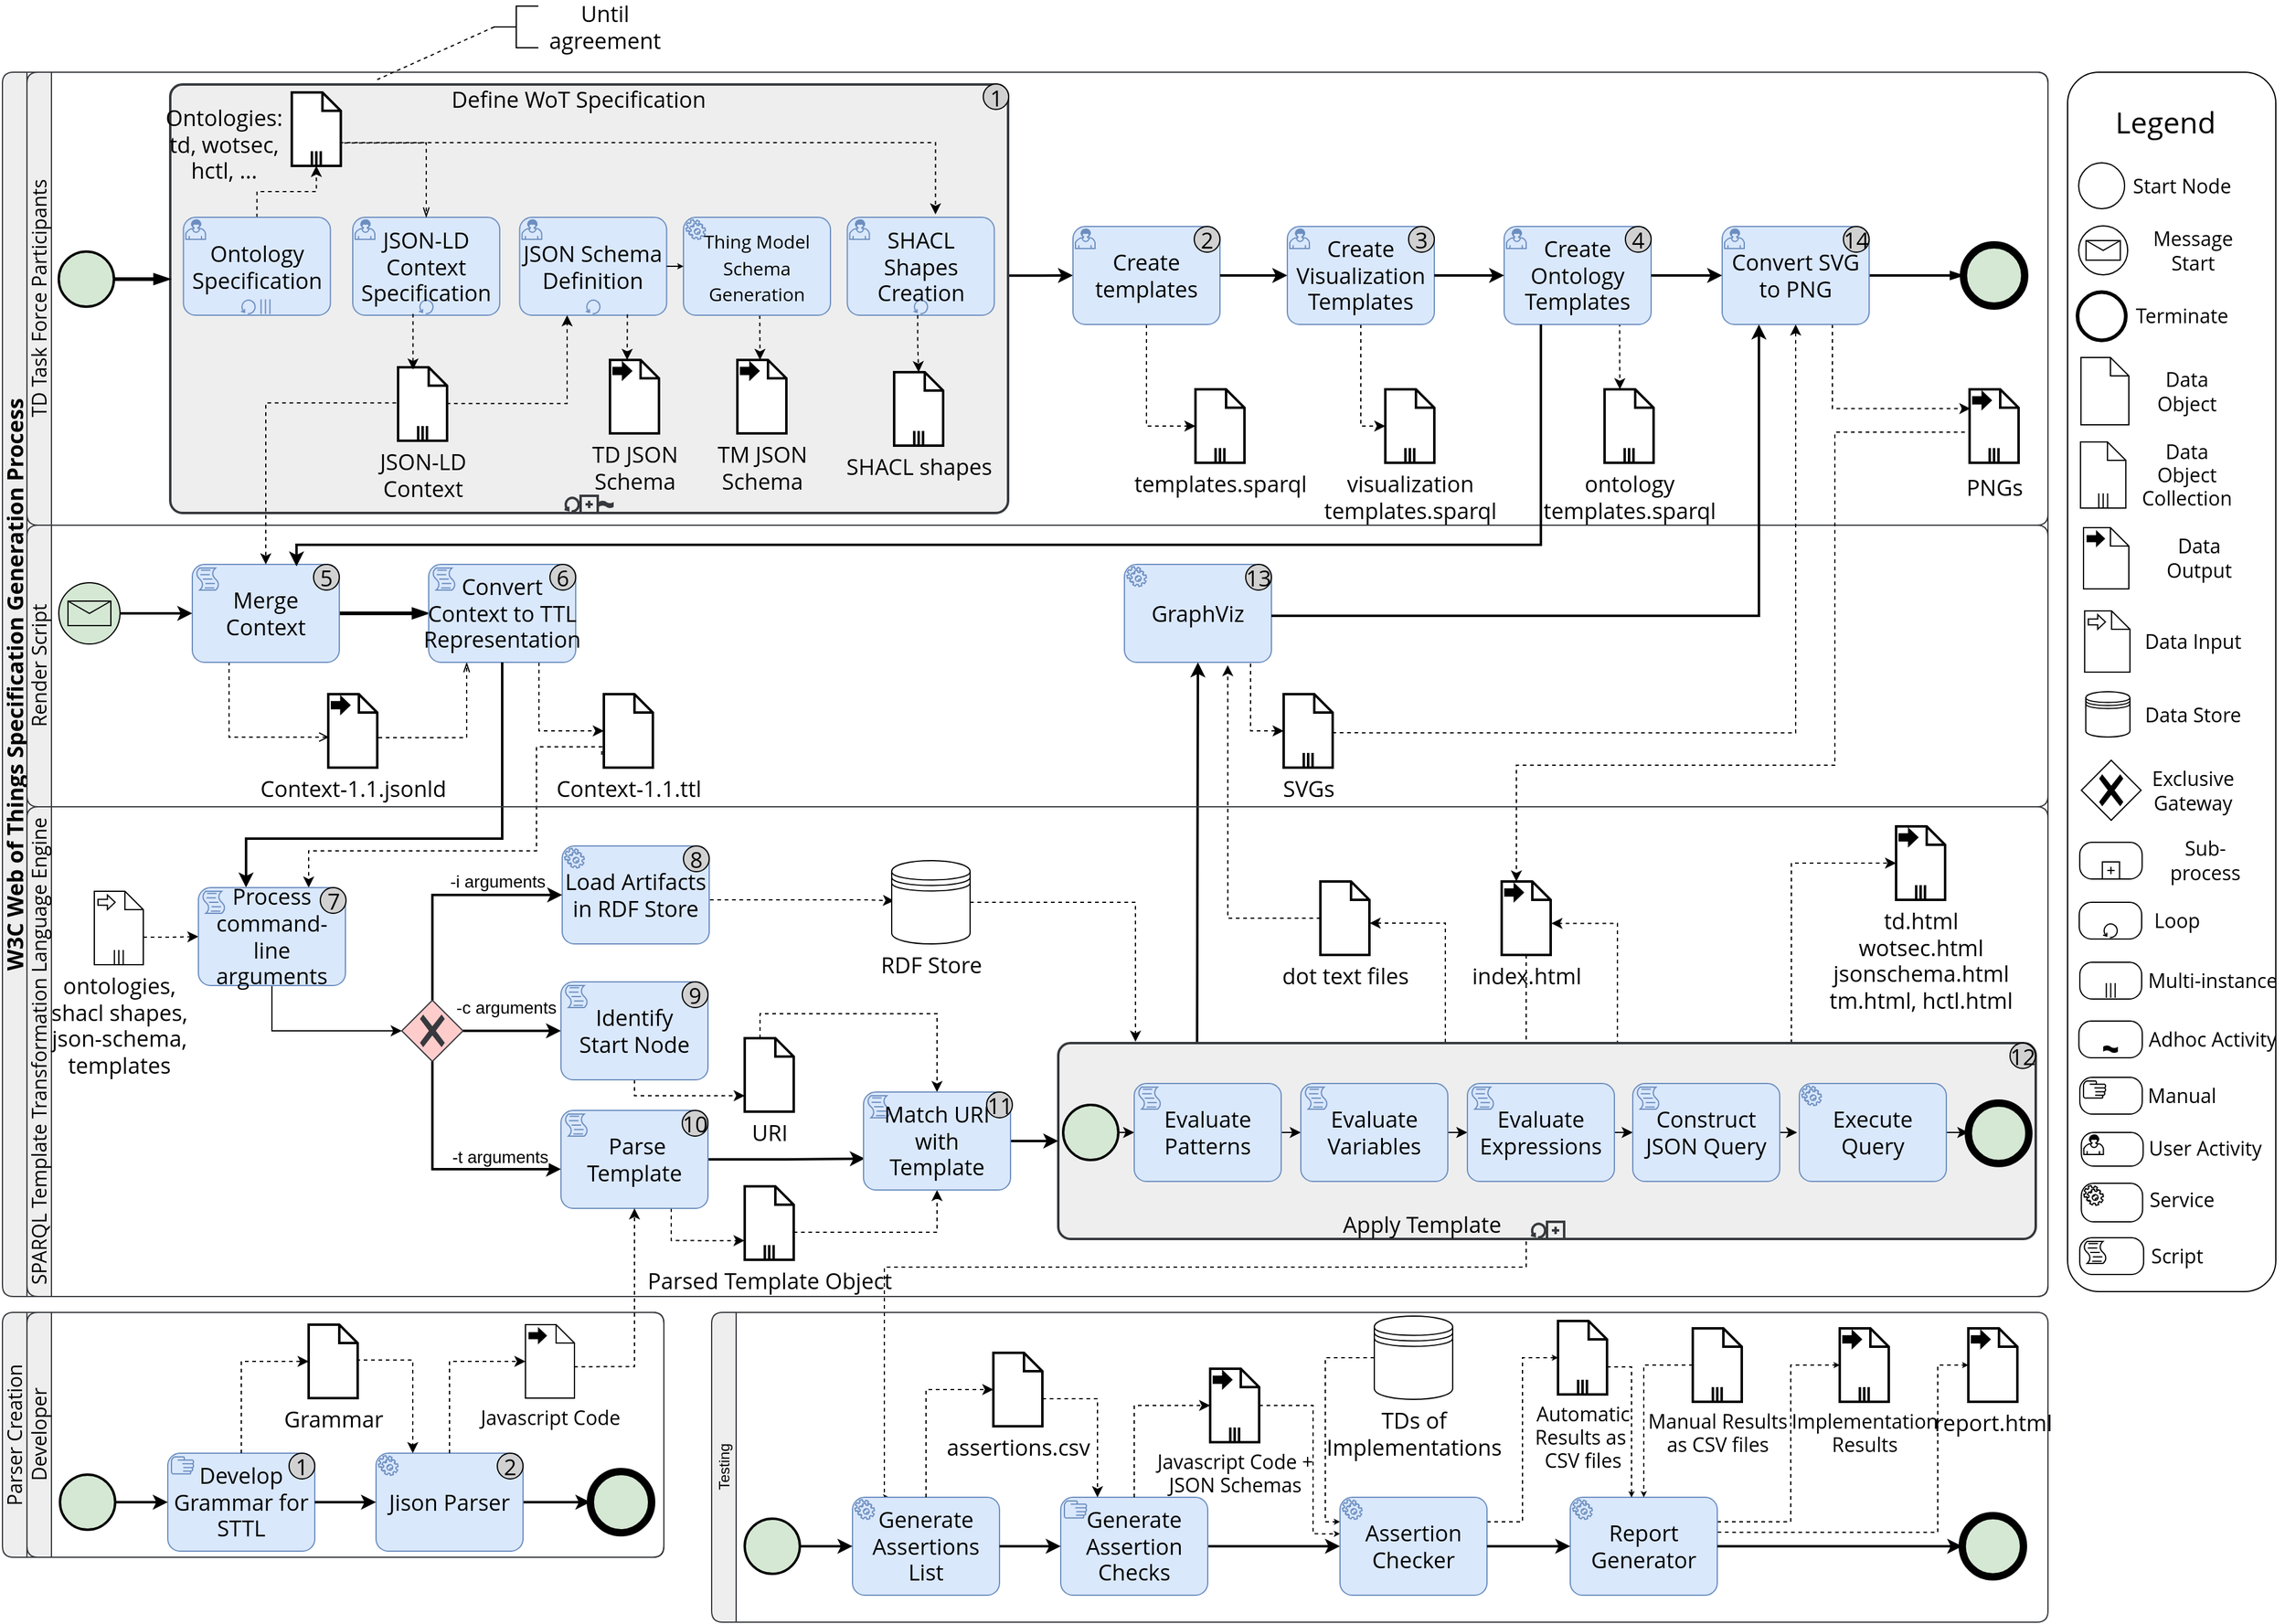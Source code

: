 <mxfile version="20.8.16" type="device"><diagram id="60j3HPYKAk5_ia8UwMvO" name="wot-bpmn"><mxGraphModel dx="2093" dy="2614" grid="1" gridSize="10" guides="1" tooltips="1" connect="1" arrows="1" fold="1" page="1" pageScale="1" pageWidth="827" pageHeight="1169" math="0" shadow="0"><root><mxCell id="0"/><mxCell id="1" parent="0"/><mxCell id="IZwadl1qhsfY-1pke4Si-59" style="edgeStyle=orthogonalEdgeStyle;rounded=0;orthogonalLoop=1;jettySize=auto;html=1;entryX=0.25;entryY=0;entryDx=0;entryDy=0;entryPerimeter=0;fontSize=15;endSize=2;dashed=1;" edge="1" parent="1" source="eGiD7hgd_W3EBSDkwFvs-9" target="IZwadl1qhsfY-1pke4Si-44"><mxGeometry relative="1" as="geometry"><Array as="points"><mxPoint x="1248" y="980"/><mxPoint x="724" y="980"/></Array></mxGeometry></mxCell><mxCell id="VGzt8ICLMrnI1Oa5_CKK-1" value="&lt;font style=&quot;font-size: 18px;&quot; face=&quot;Open Sans&quot;&gt;W3C Web of Things Specification Generation Process&lt;/font&gt;" style="swimlane;html=1;childLayout=stackLayout;resizeParent=1;resizeParentMax=0;horizontal=0;startSize=20;horizontalStack=0;whiteSpace=wrap;fillColor=#eeeeee;strokeColor=#36393d;rounded=1;" parent="1" vertex="1"><mxGeometry x="4" y="4" width="1670" height="1000" as="geometry"/></mxCell><mxCell id="VGzt8ICLMrnI1Oa5_CKK-2" value="&lt;font face=&quot;Open Sans&quot; style=&quot;font-size: 16px; font-weight: normal;&quot;&gt;TD Task Force Participants&lt;/font&gt;" style="swimlane;html=1;startSize=20;horizontal=0;rotation=0;fillColor=#eeeeee;strokeColor=#36393d;rounded=1;" parent="VGzt8ICLMrnI1Oa5_CKK-1" vertex="1"><mxGeometry x="20" width="1650" height="370" as="geometry"/></mxCell><mxCell id="dqQZkA_G8O030KViG1e_-3" style="edgeStyle=orthogonalEdgeStyle;rounded=0;orthogonalLoop=1;jettySize=auto;html=1;exitX=0.999;exitY=0.446;exitDx=0;exitDy=0;exitPerimeter=0;entryX=0;entryY=0.5;entryDx=0;entryDy=0;entryPerimeter=0;fontFamily=Helvetica;fontSize=12;fontColor=default;strokeWidth=2;" parent="VGzt8ICLMrnI1Oa5_CKK-2" source="pAAA9KgtSf3Se2AW9XY_-3" target="GyIcix-912z4nd1oCBAl-30" edge="1"><mxGeometry relative="1" as="geometry"/></mxCell><mxCell id="pAAA9KgtSf3Se2AW9XY_-3" value="" style="points=[[0.25,0,0],[0.5,0,0],[0.75,0,0],[1,0.25,0],[1,0.5,0],[1,0.75,0],[0.75,1,0],[0.5,1,0],[0.25,1,0],[0,0.75,0],[0,0.5,0],[0,0.25,0]];shape=mxgraph.bpmn.task;whiteSpace=wrap;rectStyle=rounded;size=10;html=1;container=1;expand=0;collapsible=0;taskMarker=abstract;isLoopStandard=1;isLoopSub=1;strokeWidth=2;fillColor=#eeeeee;strokeColor=#36393d;isLoopMultiParallel=0;isLoopMultiSeq=0;isAdHoc=1;" parent="VGzt8ICLMrnI1Oa5_CKK-2" vertex="1"><mxGeometry x="117" y="10" width="684" height="350" as="geometry"/></mxCell><mxCell id="pAAA9KgtSf3Se2AW9XY_-5" value="&lt;font face=&quot;Open Sans&quot; style=&quot;font-size: 18px;&quot;&gt;Define WoT Specification&lt;/font&gt;" style="text;html=1;strokeColor=none;fillColor=none;align=center;verticalAlign=middle;whiteSpace=wrap;rounded=0;" parent="pAAA9KgtSf3Se2AW9XY_-3" vertex="1"><mxGeometry x="214.75" y="-3" width="237" height="30" as="geometry"/></mxCell><mxCell id="pAAA9KgtSf3Se2AW9XY_-6" value="&lt;div style=&quot;font-size: 18px;&quot;&gt;1&lt;/div&gt;" style="ellipse;whiteSpace=wrap;html=1;aspect=fixed;fontFamily=Open Sans;fillColor=#D1D1D1;fontSize=18;spacing=2;spacingTop=1;verticalAlign=middle;align=center;horizontal=1;" parent="pAAA9KgtSf3Se2AW9XY_-3" vertex="1"><mxGeometry x="663.75" y="-0.37" width="20.74" height="20.74" as="geometry"/></mxCell><mxCell id="wIb-IDq65dvI-1YJ-4g0-31" value="" style="group" parent="pAAA9KgtSf3Se2AW9XY_-3" vertex="1" connectable="0"><mxGeometry x="149" y="108.5" width="120" height="80" as="geometry"/></mxCell><mxCell id="wIb-IDq65dvI-1YJ-4g0-32" value="JSON-LD Context Specification" style="points=[[0.25,0,0],[0.5,0,0],[0.75,0,0],[1,0.25,0],[1,0.5,0],[1,0.75,0],[0.75,1,0],[0.5,1,0],[0.25,1,0],[0,0.75,0],[0,0.5,0],[0,0.25,0]];shape=mxgraph.bpmn.task;whiteSpace=wrap;rectStyle=rounded;size=10;html=1;taskMarker=user;fontFamily=Open Sans;fontSize=18;strokeWidth=1;fillColor=#dae8fc;strokeColor=#6c8ebf;container=0;isLoopStandard=1;" parent="wIb-IDq65dvI-1YJ-4g0-31" vertex="1"><mxGeometry width="120" height="80" as="geometry"/></mxCell><mxCell id="wIb-IDq65dvI-1YJ-4g0-33" value="" style="group" parent="pAAA9KgtSf3Se2AW9XY_-3" vertex="1" connectable="0"><mxGeometry x="285.25" y="108.5" width="120" height="80" as="geometry"/></mxCell><mxCell id="wIb-IDq65dvI-1YJ-4g0-34" value="JSON Schema Definition" style="points=[[0.25,0,0],[0.5,0,0],[0.75,0,0],[1,0.25,0],[1,0.5,0],[1,0.75,0],[0.75,1,0],[0.5,1,0],[0.25,1,0],[0,0.75,0],[0,0.5,0],[0,0.25,0]];shape=mxgraph.bpmn.task;whiteSpace=wrap;rectStyle=rounded;size=10;html=1;taskMarker=user;fontFamily=Open Sans;fontSize=18;strokeWidth=1;container=0;fillColor=#dae8fc;strokeColor=#6c8ebf;isLoopStandard=1;" parent="wIb-IDq65dvI-1YJ-4g0-33" vertex="1"><mxGeometry width="120" height="80" as="geometry"/></mxCell><mxCell id="wIb-IDq65dvI-1YJ-4g0-40" style="edgeStyle=orthogonalEdgeStyle;rounded=0;orthogonalLoop=1;jettySize=auto;html=1;entryX=0;entryY=0;entryDx=12.5;entryDy=0;entryPerimeter=0;dashed=1;strokeWidth=1;exitX=0.733;exitY=0.99;exitDx=0;exitDy=0;exitPerimeter=0;" parent="pAAA9KgtSf3Se2AW9XY_-3" source="wIb-IDq65dvI-1YJ-4g0-34" edge="1"><mxGeometry relative="1" as="geometry"><mxPoint x="373" y="225" as="targetPoint"/><mxPoint x="358.5" y="195" as="sourcePoint"/></mxGeometry></mxCell><mxCell id="YkJWDijcgI-i0E84Un1S-24" style="edgeStyle=orthogonalEdgeStyle;rounded=0;orthogonalLoop=1;jettySize=auto;html=1;exitX=0.5;exitY=1;exitDx=0;exitDy=0;exitPerimeter=0;entryX=0;entryY=0;entryDx=12.5;entryDy=0;entryPerimeter=0;dashed=1;" parent="pAAA9KgtSf3Se2AW9XY_-3" edge="1"><mxGeometry relative="1" as="geometry"><mxPoint x="481.25" y="188.5" as="sourcePoint"/><mxPoint x="481.5" y="225" as="targetPoint"/></mxGeometry></mxCell><mxCell id="IZwadl1qhsfY-1pke4Si-1" value="&lt;font style=&quot;font-size: 15px;&quot;&gt;Thing Model Schema Generation&lt;/font&gt;" style="points=[[0.25,0,0],[0.5,0,0],[0.75,0,0],[1,0.25,0],[1,0.5,0],[1,0.75,0],[0.75,1,0],[0.5,1,0],[0.25,1,0],[0,0.75,0],[0,0.5,0],[0,0.25,0]];shape=mxgraph.bpmn.task;whiteSpace=wrap;rectStyle=rounded;size=10;html=1;taskMarker=service;fontFamily=Open Sans;fontSize=18;strokeWidth=1;container=0;fillColor=#dae8fc;strokeColor=#6c8ebf;" vertex="1" parent="pAAA9KgtSf3Se2AW9XY_-3"><mxGeometry x="419" y="108.5" width="120" height="80" as="geometry"/></mxCell><mxCell id="IZwadl1qhsfY-1pke4Si-4" value="" style="endArrow=classic;html=1;rounded=0;fontSize=15;endSize=2;entryX=0;entryY=0.5;entryDx=0;entryDy=0;entryPerimeter=0;exitX=1;exitY=0.5;exitDx=0;exitDy=0;exitPerimeter=0;" edge="1" parent="pAAA9KgtSf3Se2AW9XY_-3" source="wIb-IDq65dvI-1YJ-4g0-34" target="IZwadl1qhsfY-1pke4Si-1"><mxGeometry width="50" height="50" relative="1" as="geometry"><mxPoint x="399" y="176" as="sourcePoint"/><mxPoint x="449" y="126" as="targetPoint"/></mxGeometry></mxCell><mxCell id="IZwadl1qhsfY-1pke4Si-6" value="&lt;font face=&quot;Open Sans&quot; style=&quot;font-size: 18px;&quot;&gt;TD JSON &lt;br&gt;Schema&lt;/font&gt;" style="shape=mxgraph.bpmn.data;labelPosition=center;verticalLabelPosition=bottom;align=center;verticalAlign=top;size=15;html=1;bpmnTransferType=output;strokeWidth=2;" vertex="1" parent="pAAA9KgtSf3Se2AW9XY_-3"><mxGeometry x="359" y="225" width="40" height="60" as="geometry"/></mxCell><mxCell id="IZwadl1qhsfY-1pke4Si-7" value="&lt;font face=&quot;Open Sans&quot; style=&quot;font-size: 18px;&quot;&gt;TM JSON &lt;br&gt;Schema&lt;/font&gt;" style="shape=mxgraph.bpmn.data;labelPosition=center;verticalLabelPosition=bottom;align=center;verticalAlign=top;size=15;html=1;bpmnTransferType=output;strokeWidth=2;" vertex="1" parent="pAAA9KgtSf3Se2AW9XY_-3"><mxGeometry x="463" y="225" width="40" height="60" as="geometry"/></mxCell><mxCell id="GyIcix-912z4nd1oCBAl-1" value="" style="points=[[0.145,0.145,0],[0.5,0,0],[0.855,0.145,0],[1,0.5,0],[0.855,0.855,0],[0.5,1,0],[0.145,0.855,0],[0,0.5,0]];shape=mxgraph.bpmn.event;html=1;verticalLabelPosition=bottom;labelBackgroundColor=#ffffff;verticalAlign=top;align=center;perimeter=ellipsePerimeter;outlineConnect=0;aspect=fixed;outline=standard;symbol=general;fontFamily=Open Sans;fontSize=18;strokeWidth=2;fillColor=#d5e8d4;strokeColor=#000000;" parent="VGzt8ICLMrnI1Oa5_CKK-2" vertex="1"><mxGeometry x="26" y="146.5" width="45" height="45" as="geometry"/></mxCell><mxCell id="GyIcix-912z4nd1oCBAl-8" value="" style="edgeStyle=elbowEdgeStyle;fontSize=18;html=1;endArrow=blockThin;endFill=1;rounded=0;fontFamily=Open Sans;exitX=1;exitY=0.5;exitDx=0;exitDy=0;exitPerimeter=0;strokeWidth=3;entryX=0;entryY=0.5;entryDx=0;entryDy=0;entryPerimeter=0;" parent="VGzt8ICLMrnI1Oa5_CKK-2" source="GyIcix-912z4nd1oCBAl-1" edge="1"><mxGeometry width="160" relative="1" as="geometry"><mxPoint x="93" y="80" as="sourcePoint"/><mxPoint x="117" y="169" as="targetPoint"/></mxGeometry></mxCell><mxCell id="GyIcix-912z4nd1oCBAl-45" value="ontology&lt;br style=&quot;border-color: var(--border-color);&quot;&gt;templates.sparql" style="shape=mxgraph.bpmn.data;labelPosition=center;verticalLabelPosition=bottom;align=center;verticalAlign=top;size=15;html=1;bpmnTransferType=none;isCollection=1;strokeWidth=2;fontFamily=Open Sans;fontSize=18;" parent="VGzt8ICLMrnI1Oa5_CKK-2" vertex="1"><mxGeometry x="1288" y="259" width="40" height="60" as="geometry"/></mxCell><mxCell id="eGiD7hgd_W3EBSDkwFvs-4" value="" style="points=[[0.145,0.145,0],[0.5,0,0],[0.855,0.145,0],[1,0.5,0],[0.855,0.855,0],[0.5,1,0],[0.145,0.855,0],[0,0.5,0]];shape=mxgraph.bpmn.event;html=1;verticalLabelPosition=bottom;labelBackgroundColor=#ffffff;verticalAlign=top;align=center;perimeter=ellipsePerimeter;outlineConnect=0;aspect=fixed;outline=end;symbol=terminate2;fontFamily=Open Sans;fontSize=18;strokeWidth=2;fillColor=#d5e8d4;strokeColor=#000000;" parent="VGzt8ICLMrnI1Oa5_CKK-2" vertex="1"><mxGeometry x="1581" y="141" width="50" height="50" as="geometry"/></mxCell><mxCell id="QsJUU_9gHce4eA45duxp-29" value="" style="shape=mxgraph.bpmn.data;labelPosition=center;verticalLabelPosition=bottom;align=center;verticalAlign=top;size=15;html=1;bpmnTransferType=output;isCollection=1;pointerEvents=0;fontFamily=Helvetica;fontSize=12;fontColor=default;fillColor=none;gradientColor=none;strokeWidth=2;" parent="VGzt8ICLMrnI1Oa5_CKK-2" vertex="1"><mxGeometry x="1586" y="259" width="40" height="60" as="geometry"/></mxCell><mxCell id="QsJUU_9gHce4eA45duxp-39" value="&lt;font style=&quot;font-size: 18px;&quot; face=&quot;Open Sans&quot;&gt;PNGs&lt;/font&gt;" style="text;html=1;align=center;verticalAlign=middle;resizable=0;points=[];autosize=1;strokeColor=none;fillColor=none;fontSize=12;fontFamily=Helvetica;fontColor=default;" parent="VGzt8ICLMrnI1Oa5_CKK-2" vertex="1"><mxGeometry x="1571" y="319" width="70" height="40" as="geometry"/></mxCell><mxCell id="GyIcix-912z4nd1oCBAl-41" value="templates.sparql" style="shape=mxgraph.bpmn.data;labelPosition=center;verticalLabelPosition=bottom;align=center;verticalAlign=top;size=15;html=1;bpmnTransferType=none;isCollection=1;strokeWidth=2;fontFamily=Open Sans;fontSize=18;" parent="VGzt8ICLMrnI1Oa5_CKK-2" vertex="1"><mxGeometry x="954" y="259" width="40" height="60" as="geometry"/></mxCell><mxCell id="GyIcix-912z4nd1oCBAl-42" style="edgeStyle=orthogonalEdgeStyle;rounded=0;orthogonalLoop=1;jettySize=auto;html=1;exitX=0.5;exitY=1;exitDx=0;exitDy=0;exitPerimeter=0;entryX=0;entryY=0.5;entryDx=0;entryDy=0;entryPerimeter=0;dashed=1;" parent="VGzt8ICLMrnI1Oa5_CKK-2" source="GyIcix-912z4nd1oCBAl-30" target="GyIcix-912z4nd1oCBAl-41" edge="1"><mxGeometry relative="1" as="geometry"/></mxCell><mxCell id="GyIcix-912z4nd1oCBAl-43" value="visualization&lt;br&gt;templates.sparql" style="shape=mxgraph.bpmn.data;labelPosition=center;verticalLabelPosition=bottom;align=center;verticalAlign=top;size=15;html=1;bpmnTransferType=none;isCollection=1;strokeWidth=2;fontFamily=Open Sans;fontSize=18;" parent="VGzt8ICLMrnI1Oa5_CKK-2" vertex="1"><mxGeometry x="1109" y="259" width="40" height="60" as="geometry"/></mxCell><mxCell id="GyIcix-912z4nd1oCBAl-44" style="edgeStyle=orthogonalEdgeStyle;rounded=0;orthogonalLoop=1;jettySize=auto;html=1;exitX=0.5;exitY=1;exitDx=0;exitDy=0;exitPerimeter=0;entryX=0;entryY=0.5;entryDx=0;entryDy=0;entryPerimeter=0;dashed=1;" parent="VGzt8ICLMrnI1Oa5_CKK-2" source="GyIcix-912z4nd1oCBAl-33" target="GyIcix-912z4nd1oCBAl-43" edge="1"><mxGeometry relative="1" as="geometry"/></mxCell><mxCell id="GyIcix-912z4nd1oCBAl-46" style="edgeStyle=orthogonalEdgeStyle;rounded=0;orthogonalLoop=1;jettySize=auto;html=1;exitX=0.786;exitY=0.985;exitDx=0;exitDy=0;exitPerimeter=0;entryX=0;entryY=0;entryDx=12.5;entryDy=0;entryPerimeter=0;dashed=1;" parent="VGzt8ICLMrnI1Oa5_CKK-2" source="GyIcix-912z4nd1oCBAl-36" target="GyIcix-912z4nd1oCBAl-45" edge="1"><mxGeometry relative="1" as="geometry"/></mxCell><mxCell id="GyIcix-912z4nd1oCBAl-52" style="edgeStyle=orthogonalEdgeStyle;rounded=0;orthogonalLoop=1;jettySize=auto;html=1;exitX=0.75;exitY=1;exitDx=0;exitDy=0;exitPerimeter=0;entryX=0.016;entryY=0.262;entryDx=0;entryDy=0;entryPerimeter=0;dashed=1;" parent="VGzt8ICLMrnI1Oa5_CKK-2" source="GyIcix-912z4nd1oCBAl-48" target="QsJUU_9gHce4eA45duxp-29" edge="1"><mxGeometry relative="1" as="geometry"><mxPoint x="1575.52" y="282.22" as="targetPoint"/></mxGeometry></mxCell><mxCell id="eGiD7hgd_W3EBSDkwFvs-5" value="" style="edgeStyle=elbowEdgeStyle;fontSize=18;html=1;endArrow=blockThin;endFill=1;rounded=0;fontFamily=Open Sans;strokeWidth=2;exitX=1;exitY=0.5;exitDx=0;exitDy=0;exitPerimeter=0;" parent="VGzt8ICLMrnI1Oa5_CKK-2" source="GyIcix-912z4nd1oCBAl-48" target="eGiD7hgd_W3EBSDkwFvs-4" edge="1"><mxGeometry width="160" relative="1" as="geometry"><mxPoint x="1516.0" y="166" as="sourcePoint"/><mxPoint x="1472" y="226" as="targetPoint"/></mxGeometry></mxCell><mxCell id="GyIcix-912z4nd1oCBAl-36" value="Create Ontology Templates" style="points=[[0.25,0,0],[0.5,0,0],[0.75,0,0],[1,0.25,0],[1,0.5,0],[1,0.75,0],[0.75,1,0],[0.5,1,0],[0.25,1,0],[0,0.75,0],[0,0.5,0],[0,0.25,0]];shape=mxgraph.bpmn.task;whiteSpace=wrap;rectStyle=rounded;size=10;html=1;taskMarker=user;fontFamily=Open Sans;fontSize=18;strokeWidth=1;container=0;fillColor=#dae8fc;strokeColor=#6c8ebf;" parent="VGzt8ICLMrnI1Oa5_CKK-2" vertex="1"><mxGeometry x="1206" y="126" width="120" height="80" as="geometry"/></mxCell><mxCell id="GyIcix-912z4nd1oCBAl-37" value="&lt;div style=&quot;font-size: 18px;&quot;&gt;4&lt;/div&gt;" style="ellipse;whiteSpace=wrap;html=1;aspect=fixed;fontFamily=Open Sans;fillColor=#D1D1D1;fontSize=18;spacing=2;spacingTop=1;verticalAlign=middle;align=center;horizontal=1;container=0;" parent="VGzt8ICLMrnI1Oa5_CKK-2" vertex="1"><mxGeometry x="1305" y="126" width="21" height="21" as="geometry"/></mxCell><mxCell id="QsJUU_9gHce4eA45duxp-36" value="" style="group" parent="VGzt8ICLMrnI1Oa5_CKK-2" vertex="1" connectable="0"><mxGeometry x="854" y="126" width="120" height="80" as="geometry"/></mxCell><mxCell id="GyIcix-912z4nd1oCBAl-30" value="Create templates" style="points=[[0.25,0,0],[0.5,0,0],[0.75,0,0],[1,0.25,0],[1,0.5,0],[1,0.75,0],[0.75,1,0],[0.5,1,0],[0.25,1,0],[0,0.75,0],[0,0.5,0],[0,0.25,0]];shape=mxgraph.bpmn.task;whiteSpace=wrap;rectStyle=rounded;size=10;html=1;taskMarker=user;fontFamily=Open Sans;fontSize=18;strokeWidth=1;container=0;fillColor=#dae8fc;strokeColor=#6c8ebf;" parent="QsJUU_9gHce4eA45duxp-36" vertex="1"><mxGeometry width="120" height="80" as="geometry"/></mxCell><mxCell id="GyIcix-912z4nd1oCBAl-31" value="&lt;div style=&quot;font-size: 18px;&quot;&gt;2&lt;/div&gt;" style="ellipse;whiteSpace=wrap;html=1;aspect=fixed;fontFamily=Open Sans;fillColor=#D1D1D1;fontSize=18;spacing=2;spacingTop=1;verticalAlign=middle;align=center;horizontal=1;container=0;" parent="QsJUU_9gHce4eA45duxp-36" vertex="1"><mxGeometry x="99" width="21" height="21" as="geometry"/></mxCell><mxCell id="QsJUU_9gHce4eA45duxp-37" value="" style="group" parent="VGzt8ICLMrnI1Oa5_CKK-2" vertex="1" connectable="0"><mxGeometry x="1029" y="126" width="120" height="80" as="geometry"/></mxCell><mxCell id="GyIcix-912z4nd1oCBAl-33" value="Create Visualization Templates" style="points=[[0.25,0,0],[0.5,0,0],[0.75,0,0],[1,0.25,0],[1,0.5,0],[1,0.75,0],[0.75,1,0],[0.5,1,0],[0.25,1,0],[0,0.75,0],[0,0.5,0],[0,0.25,0]];shape=mxgraph.bpmn.task;whiteSpace=wrap;rectStyle=rounded;size=10;html=1;taskMarker=user;fontFamily=Open Sans;fontSize=18;strokeWidth=1;container=0;fillColor=#dae8fc;strokeColor=#6c8ebf;" parent="QsJUU_9gHce4eA45duxp-37" vertex="1"><mxGeometry width="120" height="80" as="geometry"/></mxCell><mxCell id="GyIcix-912z4nd1oCBAl-34" value="&lt;div style=&quot;font-size: 18px;&quot;&gt;3&lt;/div&gt;" style="ellipse;whiteSpace=wrap;html=1;aspect=fixed;fontFamily=Open Sans;fillColor=#D1D1D1;fontSize=18;spacing=2;spacingTop=1;verticalAlign=middle;align=center;horizontal=1;container=0;" parent="QsJUU_9gHce4eA45duxp-37" vertex="1"><mxGeometry x="99" width="21" height="21" as="geometry"/></mxCell><mxCell id="GyIcix-912z4nd1oCBAl-40" style="edgeStyle=orthogonalEdgeStyle;rounded=0;orthogonalLoop=1;jettySize=auto;html=1;exitX=1;exitY=0.5;exitDx=0;exitDy=0;exitPerimeter=0;entryX=0;entryY=0.5;entryDx=0;entryDy=0;entryPerimeter=0;strokeWidth=2;" parent="VGzt8ICLMrnI1Oa5_CKK-2" source="GyIcix-912z4nd1oCBAl-33" target="GyIcix-912z4nd1oCBAl-36" edge="1"><mxGeometry relative="1" as="geometry"/></mxCell><mxCell id="GyIcix-912z4nd1oCBAl-39" style="edgeStyle=orthogonalEdgeStyle;rounded=0;orthogonalLoop=1;jettySize=auto;html=1;exitX=1;exitY=0.5;exitDx=0;exitDy=0;exitPerimeter=0;entryX=0;entryY=0.5;entryDx=0;entryDy=0;entryPerimeter=0;strokeWidth=2;" parent="VGzt8ICLMrnI1Oa5_CKK-2" source="GyIcix-912z4nd1oCBAl-30" target="GyIcix-912z4nd1oCBAl-33" edge="1"><mxGeometry relative="1" as="geometry"/></mxCell><mxCell id="QsJUU_9gHce4eA45duxp-38" value="" style="group" parent="VGzt8ICLMrnI1Oa5_CKK-2" vertex="1" connectable="0"><mxGeometry x="1384" y="126" width="120" height="80" as="geometry"/></mxCell><mxCell id="GyIcix-912z4nd1oCBAl-47" value="" style="group;fontSize=18;fillColor=default;container=0;" parent="QsJUU_9gHce4eA45duxp-38" vertex="1" connectable="0"><mxGeometry width="120" height="80" as="geometry"/></mxCell><mxCell id="GyIcix-912z4nd1oCBAl-48" value="Convert SVG to PNG" style="points=[[0.25,0,0],[0.5,0,0],[0.75,0,0],[1,0.25,0],[1,0.5,0],[1,0.75,0],[0.75,1,0],[0.5,1,0],[0.25,1,0],[0,0.75,0],[0,0.5,0],[0,0.25,0]];shape=mxgraph.bpmn.task;whiteSpace=wrap;rectStyle=rounded;size=10;html=1;taskMarker=user;fontFamily=Open Sans;fontSize=18;strokeWidth=1;container=0;fillColor=#dae8fc;strokeColor=#6c8ebf;" parent="QsJUU_9gHce4eA45duxp-38" vertex="1"><mxGeometry width="120" height="80" as="geometry"/></mxCell><mxCell id="GyIcix-912z4nd1oCBAl-49" value="&lt;div style=&quot;font-size: 18px;&quot;&gt;14&lt;/div&gt;" style="ellipse;whiteSpace=wrap;html=1;aspect=fixed;fontFamily=Open Sans;fillColor=#D1D1D1;fontSize=18;spacing=2;spacingTop=1;verticalAlign=middle;align=center;horizontal=1;container=0;" parent="QsJUU_9gHce4eA45duxp-38" vertex="1"><mxGeometry x="99" width="21" height="21" as="geometry"/></mxCell><mxCell id="GyIcix-912z4nd1oCBAl-50" style="edgeStyle=orthogonalEdgeStyle;rounded=0;orthogonalLoop=1;jettySize=auto;html=1;exitX=1;exitY=0.5;exitDx=0;exitDy=0;exitPerimeter=0;strokeWidth=2;" parent="VGzt8ICLMrnI1Oa5_CKK-2" source="GyIcix-912z4nd1oCBAl-36" target="GyIcix-912z4nd1oCBAl-48" edge="1"><mxGeometry relative="1" as="geometry"/></mxCell><mxCell id="VGzt8ICLMrnI1Oa5_CKK-3" value="&lt;font face=&quot;Open Sans&quot;&gt;&lt;span style=&quot;font-size: 16px; font-weight: 400;&quot;&gt;Render Script&lt;br&gt;&lt;/span&gt;&lt;/font&gt;" style="swimlane;html=1;startSize=20;horizontal=0;rotation=0;fillColor=#eeeeee;strokeColor=#36393d;rounded=1;swimlaneLine=1;glass=0;shadow=0;" parent="VGzt8ICLMrnI1Oa5_CKK-1" vertex="1"><mxGeometry x="20" y="370" width="1650" height="230" as="geometry"/></mxCell><mxCell id="ePJhNjqC5I8l9NKkh14M-7" value="" style="edgeStyle=elbowEdgeStyle;fontSize=18;html=1;endArrow=blockThin;endFill=1;rounded=0;fontFamily=Open Sans;strokeWidth=3;entryX=0;entryY=0.5;entryDx=0;entryDy=0;entryPerimeter=0;exitX=1;exitY=0.5;exitDx=0;exitDy=0;exitPerimeter=0;" parent="VGzt8ICLMrnI1Oa5_CKK-3" source="ePJhNjqC5I8l9NKkh14M-2" target="ePJhNjqC5I8l9NKkh14M-5" edge="1"><mxGeometry width="160" relative="1" as="geometry"><mxPoint x="275" y="113" as="sourcePoint"/><mxPoint x="145.0" y="82.0" as="targetPoint"/></mxGeometry></mxCell><mxCell id="ePJhNjqC5I8l9NKkh14M-14" value="" style="edgeStyle=orthogonalEdgeStyle;fontSize=18;html=1;endFill=0;startFill=0;endSize=6;startSize=6;dashed=1;endArrow=none;startArrow=open;rounded=0;strokeWidth=1;fontFamily=Open Sans;entryX=0.25;entryY=1;entryDx=0;entryDy=0;entryPerimeter=0;exitX=-0.01;exitY=0.618;exitDx=0;exitDy=0;exitPerimeter=0;" parent="VGzt8ICLMrnI1Oa5_CKK-3" target="ePJhNjqC5I8l9NKkh14M-2" edge="1"><mxGeometry width="160" relative="1" as="geometry"><mxPoint x="246.6" y="173.08" as="sourcePoint"/><mxPoint x="139" y="142" as="targetPoint"/><Array as="points"><mxPoint x="165" y="173"/></Array></mxGeometry></mxCell><mxCell id="ePJhNjqC5I8l9NKkh14M-15" value="" style="edgeStyle=orthogonalEdgeStyle;fontSize=18;html=1;endFill=0;startFill=0;endSize=6;startSize=6;dashed=1;endArrow=openThin;startArrow=none;rounded=0;strokeWidth=1;fontFamily=Open Sans;exitX=0;exitY=0;exitDx=40;exitDy=37.5;exitPerimeter=0;" parent="VGzt8ICLMrnI1Oa5_CKK-3" target="ePJhNjqC5I8l9NKkh14M-5" edge="1"><mxGeometry width="160" relative="1" as="geometry"><mxPoint x="287" y="173.5" as="sourcePoint"/><mxPoint x="319" y="112" as="targetPoint"/><Array as="points"><mxPoint x="359" y="174"/></Array></mxGeometry></mxCell><mxCell id="ePJhNjqC5I8l9NKkh14M-17" style="edgeStyle=orthogonalEdgeStyle;rounded=0;orthogonalLoop=1;jettySize=auto;html=1;exitX=0.75;exitY=1;exitDx=0;exitDy=0;exitPerimeter=0;entryX=0;entryY=0.5;entryDx=0;entryDy=0;entryPerimeter=0;dashed=1;" parent="VGzt8ICLMrnI1Oa5_CKK-3" source="ePJhNjqC5I8l9NKkh14M-5" target="ePJhNjqC5I8l9NKkh14M-20" edge="1"><mxGeometry relative="1" as="geometry"><mxPoint x="461.04" y="173.48" as="targetPoint"/></mxGeometry></mxCell><mxCell id="ePJhNjqC5I8l9NKkh14M-19" value="&lt;font face=&quot;Open Sans&quot; style=&quot;font-size: 18px;&quot;&gt;Context-1.1.jsonld&lt;/font&gt;" style="shape=mxgraph.bpmn.data;labelPosition=center;verticalLabelPosition=bottom;align=center;verticalAlign=top;size=15;html=1;bpmnTransferType=output;strokeWidth=2;" parent="VGzt8ICLMrnI1Oa5_CKK-3" vertex="1"><mxGeometry x="246" y="138" width="40" height="60" as="geometry"/></mxCell><mxCell id="ePJhNjqC5I8l9NKkh14M-20" value="&lt;font face=&quot;Open Sans&quot; style=&quot;font-size: 18px;&quot;&gt;Context-1.1.ttl&lt;/font&gt;" style="shape=mxgraph.bpmn.data;labelPosition=center;verticalLabelPosition=bottom;align=center;verticalAlign=top;size=15;html=1;strokeWidth=2;" parent="VGzt8ICLMrnI1Oa5_CKK-3" vertex="1"><mxGeometry x="471" y="138" width="40" height="60" as="geometry"/></mxCell><mxCell id="xxQQzT2fasCZ5W7c505E-2" style="edgeStyle=orthogonalEdgeStyle;rounded=0;orthogonalLoop=1;jettySize=auto;html=1;entryX=0;entryY=0.5;entryDx=0;entryDy=0;entryPerimeter=0;strokeWidth=2;" parent="VGzt8ICLMrnI1Oa5_CKK-3" source="xxQQzT2fasCZ5W7c505E-1" target="ePJhNjqC5I8l9NKkh14M-2" edge="1"><mxGeometry relative="1" as="geometry"/></mxCell><mxCell id="xxQQzT2fasCZ5W7c505E-1" value="" style="points=[[0.145,0.145,0],[0.5,0,0],[0.855,0.145,0],[1,0.5,0],[0.855,0.855,0],[0.5,1,0],[0.145,0.855,0],[0,0.5,0]];shape=mxgraph.bpmn.event;html=1;verticalLabelPosition=bottom;labelBackgroundColor=#ffffff;verticalAlign=top;align=center;perimeter=ellipsePerimeter;outlineConnect=0;aspect=fixed;outline=standard;symbol=message;fillColor=#d5e8d4;strokeColor=#000000;" parent="VGzt8ICLMrnI1Oa5_CKK-3" vertex="1"><mxGeometry x="26" y="47" width="50" height="50" as="geometry"/></mxCell><mxCell id="XGOKVKMuQb5bFnaV05zs-4" style="edgeStyle=orthogonalEdgeStyle;rounded=0;orthogonalLoop=1;jettySize=auto;html=1;exitX=0.858;exitY=1.013;exitDx=0;exitDy=0;exitPerimeter=0;dashed=1;entryX=0;entryY=0.5;entryDx=0;entryDy=0;entryPerimeter=0;" parent="VGzt8ICLMrnI1Oa5_CKK-3" source="XGOKVKMuQb5bFnaV05zs-2" target="XGOKVKMuQb5bFnaV05zs-5" edge="1"><mxGeometry relative="1" as="geometry"><mxPoint x="746" y="157" as="targetPoint"/></mxGeometry></mxCell><mxCell id="XGOKVKMuQb5bFnaV05zs-5" value="&lt;font face=&quot;Open Sans&quot; style=&quot;font-size: 18px;&quot;&gt;SVGs&lt;/font&gt;" style="shape=mxgraph.bpmn.data;labelPosition=center;verticalLabelPosition=bottom;align=center;verticalAlign=top;size=15;html=1;bpmnTransferType=none;isCollection=1;strokeWidth=2;" parent="VGzt8ICLMrnI1Oa5_CKK-3" vertex="1"><mxGeometry x="1026" y="138" width="40" height="60" as="geometry"/></mxCell><mxCell id="QsJUU_9gHce4eA45duxp-21" value="" style="group" parent="VGzt8ICLMrnI1Oa5_CKK-3" vertex="1" connectable="0"><mxGeometry x="135" y="32" width="120" height="80" as="geometry"/></mxCell><mxCell id="ePJhNjqC5I8l9NKkh14M-2" value="Merge Context" style="points=[[0.25,0,0],[0.5,0,0],[0.75,0,0],[1,0.25,0],[1,0.5,0],[1,0.75,0],[0.75,1,0],[0.5,1,0],[0.25,1,0],[0,0.75,0],[0,0.5,0],[0,0.25,0]];shape=mxgraph.bpmn.task;whiteSpace=wrap;rectStyle=rounded;size=10;html=1;taskMarker=script;fontFamily=Open Sans;fontSize=18;strokeWidth=1;container=0;fillColor=#dae8fc;strokeColor=#6c8ebf;" parent="QsJUU_9gHce4eA45duxp-21" vertex="1"><mxGeometry width="120" height="80" as="geometry"/></mxCell><mxCell id="eGiD7hgd_W3EBSDkwFvs-21" value="&lt;div style=&quot;font-size: 18px;&quot;&gt;5&lt;/div&gt;" style="ellipse;whiteSpace=wrap;html=1;aspect=fixed;fontFamily=Open Sans;fillColor=#D1D1D1;fontSize=18;spacing=2;spacingTop=1;verticalAlign=middle;align=center;horizontal=1;container=0;" parent="QsJUU_9gHce4eA45duxp-21" vertex="1"><mxGeometry x="99" width="21" height="21" as="geometry"/></mxCell><mxCell id="QsJUU_9gHce4eA45duxp-22" value="" style="group" parent="VGzt8ICLMrnI1Oa5_CKK-3" vertex="1" connectable="0"><mxGeometry x="328" y="32" width="120" height="80" as="geometry"/></mxCell><mxCell id="ePJhNjqC5I8l9NKkh14M-5" value="Convert Context to TTL Representation" style="points=[[0.25,0,0],[0.5,0,0],[0.75,0,0],[1,0.25,0],[1,0.5,0],[1,0.75,0],[0.75,1,0],[0.5,1,0],[0.25,1,0],[0,0.75,0],[0,0.5,0],[0,0.25,0]];shape=mxgraph.bpmn.task;whiteSpace=wrap;rectStyle=rounded;size=10;html=1;taskMarker=script;fontFamily=Open Sans;fontSize=18;strokeWidth=1;container=0;fillColor=#dae8fc;strokeColor=#6c8ebf;" parent="QsJUU_9gHce4eA45duxp-22" vertex="1"><mxGeometry width="120" height="80" as="geometry"/></mxCell><mxCell id="eGiD7hgd_W3EBSDkwFvs-22" value="&lt;div style=&quot;font-size: 18px;&quot;&gt;6&lt;/div&gt;" style="ellipse;whiteSpace=wrap;html=1;aspect=fixed;fontFamily=Open Sans;fillColor=#D1D1D1;fontSize=18;spacing=2;spacingTop=1;verticalAlign=middle;align=center;horizontal=1;container=0;" parent="QsJUU_9gHce4eA45duxp-22" vertex="1"><mxGeometry x="99" width="21" height="21" as="geometry"/></mxCell><mxCell id="XGOKVKMuQb5bFnaV05zs-2" value="GraphViz" style="points=[[0.25,0,0],[0.5,0,0],[0.75,0,0],[1,0.25,0],[1,0.5,0],[1,0.75,0],[0.75,1,0],[0.5,1,0],[0.25,1,0],[0,0.75,0],[0,0.5,0],[0,0.25,0]];shape=mxgraph.bpmn.task;whiteSpace=wrap;rectStyle=rounded;size=10;html=1;taskMarker=service;fontFamily=Open Sans;fontSize=18;strokeWidth=1;container=0;fillColor=#dae8fc;strokeColor=#6c8ebf;" parent="VGzt8ICLMrnI1Oa5_CKK-3" vertex="1"><mxGeometry x="896" y="32" width="120" height="80" as="geometry"/></mxCell><mxCell id="XGOKVKMuQb5bFnaV05zs-3" value="&lt;div style=&quot;font-size: 18px;&quot;&gt;&lt;span style=&quot;background-color: initial; font-size: 18px;&quot;&gt;13&lt;/span&gt;&lt;/div&gt;" style="ellipse;whiteSpace=wrap;html=1;aspect=fixed;fontFamily=Open Sans;fillColor=#D1D1D1;fontSize=18;spacing=2;spacingTop=1;verticalAlign=middle;align=center;horizontal=1;container=0;" parent="VGzt8ICLMrnI1Oa5_CKK-3" vertex="1"><mxGeometry x="995" y="32" width="21" height="21" as="geometry"/></mxCell><mxCell id="I83g9tMTKQP8WQ6yMkW9-1" style="edgeStyle=orthogonalEdgeStyle;rounded=0;orthogonalLoop=1;jettySize=auto;html=1;entryX=0.75;entryY=0;entryDx=0;entryDy=0;entryPerimeter=0;exitX=-0.043;exitY=0.824;exitDx=0;exitDy=0;exitPerimeter=0;dashed=1;" parent="VGzt8ICLMrnI1Oa5_CKK-1" source="ePJhNjqC5I8l9NKkh14M-20" target="j38e2xBNTlvkhbtnWXw8-3" edge="1"><mxGeometry relative="1" as="geometry"><Array as="points"><mxPoint x="436" y="551"/><mxPoint x="436" y="636"/><mxPoint x="250" y="636"/></Array></mxGeometry></mxCell><mxCell id="XGOKVKMuQb5bFnaV05zs-7" style="edgeStyle=orthogonalEdgeStyle;rounded=0;orthogonalLoop=1;jettySize=auto;html=1;exitX=0.5;exitY=1;exitDx=0;exitDy=0;exitPerimeter=0;entryX=0.324;entryY=-0.001;entryDx=0;entryDy=0;entryPerimeter=0;strokeWidth=2;" parent="VGzt8ICLMrnI1Oa5_CKK-1" source="ePJhNjqC5I8l9NKkh14M-5" target="j38e2xBNTlvkhbtnWXw8-3" edge="1"><mxGeometry relative="1" as="geometry"><Array as="points"><mxPoint x="408" y="626"/><mxPoint x="199" y="626"/></Array></mxGeometry></mxCell><mxCell id="XGOKVKMuQb5bFnaV05zs-9" style="edgeStyle=orthogonalEdgeStyle;rounded=0;orthogonalLoop=1;jettySize=auto;html=1;strokeWidth=2;exitX=0.142;exitY=0.013;exitDx=0;exitDy=0;exitPerimeter=0;" parent="VGzt8ICLMrnI1Oa5_CKK-1" source="qNmAvK00ZiZSQiN0OZeG-18" target="XGOKVKMuQb5bFnaV05zs-2" edge="1"><mxGeometry relative="1" as="geometry"><mxPoint x="956" y="786" as="sourcePoint"/><Array as="points"><mxPoint x="975" y="792"/><mxPoint x="976" y="792"/></Array></mxGeometry></mxCell><mxCell id="eGiD7hgd_W3EBSDkwFvs-13" style="edgeStyle=orthogonalEdgeStyle;rounded=0;orthogonalLoop=1;jettySize=auto;html=1;exitX=-0.009;exitY=0.826;exitDx=0;exitDy=0;exitPerimeter=0;entryX=0;entryY=0;entryDx=12.5;entryDy=0;entryPerimeter=0;dashed=1;" parent="VGzt8ICLMrnI1Oa5_CKK-1" source="QsJUU_9gHce4eA45duxp-29" target="eGiD7hgd_W3EBSDkwFvs-9" edge="1"><mxGeometry relative="1" as="geometry"><mxPoint x="1596" y="293.5" as="sourcePoint"/><mxPoint x="1198.49" y="661" as="targetPoint"/><Array as="points"><mxPoint x="1496" y="294"/><mxPoint x="1496" y="566"/><mxPoint x="1236" y="566"/><mxPoint x="1236" y="661"/></Array></mxGeometry></mxCell><mxCell id="eGiD7hgd_W3EBSDkwFvs-17" style="edgeStyle=orthogonalEdgeStyle;rounded=0;orthogonalLoop=1;jettySize=auto;html=1;exitX=0;exitY=0.5;exitDx=0;exitDy=0;exitPerimeter=0;entryX=0.703;entryY=1.029;entryDx=0;entryDy=0;entryPerimeter=0;dashed=1;" parent="VGzt8ICLMrnI1Oa5_CKK-1" source="m--Rm10WW4JqGCNbjd-S-1" target="XGOKVKMuQb5bFnaV05zs-2" edge="1"><mxGeometry relative="1" as="geometry"/></mxCell><mxCell id="VGzt8ICLMrnI1Oa5_CKK-4" value="&lt;span style=&quot;font-weight: normal;&quot;&gt;&lt;font face=&quot;Open Sans&quot; style=&quot;font-size: 16px;&quot;&gt;SPARQL Template Transformation Language Engine&lt;/font&gt;&lt;/span&gt;" style="swimlane;html=1;startSize=20;horizontal=0;rotation=0;fillColor=#eeeeee;strokeColor=#36393d;rounded=1;swimlaneLine=1;" parent="VGzt8ICLMrnI1Oa5_CKK-1" vertex="1"><mxGeometry x="20" y="600" width="1650" height="400" as="geometry"><mxRectangle x="20" y="220" width="800" height="30" as="alternateBounds"/></mxGeometry></mxCell><mxCell id="_WOvtQiHd2VFELGf8nYZ-2" style="edgeStyle=orthogonalEdgeStyle;rounded=0;orthogonalLoop=1;jettySize=auto;html=1;exitX=0.99;exitY=0.521;exitDx=0;exitDy=0;exitPerimeter=0;entryX=0.03;entryY=0.482;entryDx=0;entryDy=0;dashed=1;entryPerimeter=0;" parent="VGzt8ICLMrnI1Oa5_CKK-4" source="j38e2xBNTlvkhbtnWXw8-9" target="_WOvtQiHd2VFELGf8nYZ-1" edge="1"><mxGeometry relative="1" as="geometry"><Array as="points"><mxPoint x="555" y="95"/><mxPoint x="556" y="95"/><mxPoint x="556" y="76"/><mxPoint x="686" y="76"/></Array></mxGeometry></mxCell><mxCell id="j38e2xBNTlvkhbtnWXw8-9" value="&lt;font face=&quot;Open Sans&quot; style=&quot;font-size: 18px;&quot;&gt;Load Artifacts in RDF Store&lt;/font&gt;" style="points=[[0.25,0,0],[0.5,0,0],[0.75,0,0],[1,0.25,0],[1,0.5,0],[1,0.75,0],[0.75,1,0],[0.5,1,0],[0.25,1,0],[0,0.75,0],[0,0.5,0],[0,0.25,0]];shape=mxgraph.bpmn.task;whiteSpace=wrap;rectStyle=rounded;size=10;html=1;container=0;expand=0;collapsible=0;taskMarker=service;fillColor=#dae8fc;strokeColor=#6c8ebf;" parent="VGzt8ICLMrnI1Oa5_CKK-4" vertex="1"><mxGeometry x="437" y="32" width="120" height="80" as="geometry"/></mxCell><mxCell id="Fm6DQhmWVcWw036a1YwF-5" style="edgeStyle=orthogonalEdgeStyle;rounded=0;orthogonalLoop=1;jettySize=auto;html=1;exitX=0;exitY=0;exitDx=40;exitDy=37.5;exitPerimeter=0;entryX=0;entryY=0.5;entryDx=0;entryDy=0;entryPerimeter=0;dashed=1;" parent="VGzt8ICLMrnI1Oa5_CKK-4" source="Fm6DQhmWVcWw036a1YwF-4" target="j38e2xBNTlvkhbtnWXw8-3" edge="1"><mxGeometry relative="1" as="geometry"/></mxCell><mxCell id="Fm6DQhmWVcWw036a1YwF-4" value="&lt;font face=&quot;Open Sans&quot; style=&quot;font-size: 18px;&quot;&gt;ontologies,&lt;br&gt;shacl shapes,&lt;br&gt;json-schema, &lt;br&gt;templates&lt;/font&gt;" style="shape=mxgraph.bpmn.data;labelPosition=center;verticalLabelPosition=bottom;align=center;verticalAlign=top;size=15;html=1;bpmnTransferType=input;isCollection=1;" parent="VGzt8ICLMrnI1Oa5_CKK-4" vertex="1"><mxGeometry x="55" y="69" width="40" height="60" as="geometry"/></mxCell><mxCell id="_WOvtQiHd2VFELGf8nYZ-6" style="edgeStyle=orthogonalEdgeStyle;rounded=0;orthogonalLoop=1;jettySize=auto;html=1;exitX=0;exitY=0;exitDx=40;exitDy=37.5;exitPerimeter=0;entryX=0.5;entryY=1;entryDx=0;entryDy=0;entryPerimeter=0;dashed=1;" parent="VGzt8ICLMrnI1Oa5_CKK-4" source="EyZLDFSQ_OWtmv0qqwht-1" target="_WOvtQiHd2VFELGf8nYZ-4" edge="1"><mxGeometry relative="1" as="geometry"/></mxCell><mxCell id="EyZLDFSQ_OWtmv0qqwht-1" value="&lt;font face=&quot;Open Sans&quot; style=&quot;font-size: 18px;&quot;&gt;Parsed Template Object&lt;/font&gt;" style="shape=mxgraph.bpmn.data;labelPosition=center;verticalLabelPosition=bottom;align=center;verticalAlign=top;size=15;html=1;bpmnTransferType=none;isCollection=1;strokeWidth=2;" parent="VGzt8ICLMrnI1Oa5_CKK-4" vertex="1"><mxGeometry x="586" y="310" width="40" height="60" as="geometry"/></mxCell><mxCell id="EyZLDFSQ_OWtmv0qqwht-2" style="edgeStyle=orthogonalEdgeStyle;rounded=0;orthogonalLoop=1;jettySize=auto;html=1;exitX=0.75;exitY=1;exitDx=0;exitDy=0;exitPerimeter=0;entryX=-0.003;entryY=0.739;entryDx=0;entryDy=0;entryPerimeter=0;dashed=1;" parent="VGzt8ICLMrnI1Oa5_CKK-4" source="j38e2xBNTlvkhbtnWXw8-18" target="EyZLDFSQ_OWtmv0qqwht-1" edge="1"><mxGeometry relative="1" as="geometry"/></mxCell><mxCell id="_WOvtQiHd2VFELGf8nYZ-7" style="edgeStyle=orthogonalEdgeStyle;rounded=0;orthogonalLoop=1;jettySize=auto;html=1;exitX=0;exitY=0;exitDx=12.5;exitDy=0;exitPerimeter=0;entryX=0.5;entryY=0;entryDx=0;entryDy=0;entryPerimeter=0;dashed=1;" parent="VGzt8ICLMrnI1Oa5_CKK-4" source="mjFrUu6YgYIUu_FhYVlv-1" target="_WOvtQiHd2VFELGf8nYZ-4" edge="1"><mxGeometry relative="1" as="geometry"/></mxCell><mxCell id="mjFrUu6YgYIUu_FhYVlv-1" value="URI" style="shape=mxgraph.bpmn.data;labelPosition=center;verticalLabelPosition=bottom;align=center;verticalAlign=top;size=15;html=1;bpmnTransferType=none;isCollection=0;strokeWidth=2;fontFamily=Open Sans;fontSize=18;" parent="VGzt8ICLMrnI1Oa5_CKK-4" vertex="1"><mxGeometry x="586" y="189" width="40" height="60" as="geometry"/></mxCell><mxCell id="Ofl28no2zRaDtYhroZU3-4" style="edgeStyle=orthogonalEdgeStyle;rounded=0;orthogonalLoop=1;jettySize=auto;html=1;exitX=0.5;exitY=1;exitDx=0;exitDy=0;exitPerimeter=0;dashed=1;" parent="VGzt8ICLMrnI1Oa5_CKK-4" source="Ofl28no2zRaDtYhroZU3-2" target="mjFrUu6YgYIUu_FhYVlv-1" edge="1"><mxGeometry relative="1" as="geometry"><Array as="points"><mxPoint x="496" y="236"/><mxPoint x="586" y="236"/></Array></mxGeometry></mxCell><mxCell id="eGiD7hgd_W3EBSDkwFvs-20" style="edgeStyle=orthogonalEdgeStyle;rounded=0;orthogonalLoop=1;jettySize=auto;html=1;exitX=1;exitY=0.5;exitDx=0;exitDy=0;entryX=0.079;entryY=-0.007;entryDx=0;entryDy=0;entryPerimeter=0;dashed=1;" parent="VGzt8ICLMrnI1Oa5_CKK-4" source="_WOvtQiHd2VFELGf8nYZ-1" target="qNmAvK00ZiZSQiN0OZeG-18" edge="1"><mxGeometry relative="1" as="geometry"/></mxCell><mxCell id="_WOvtQiHd2VFELGf8nYZ-1" value="&lt;font face=&quot;Open Sans&quot; style=&quot;font-size: 18px;&quot;&gt;RDF Store&lt;/font&gt;" style="shape=datastore;html=1;labelPosition=center;verticalLabelPosition=bottom;align=center;verticalAlign=top;" parent="VGzt8ICLMrnI1Oa5_CKK-4" vertex="1"><mxGeometry x="706" y="44" width="64" height="68" as="geometry"/></mxCell><mxCell id="U0CoPjeAjVxMIRqAVvUA-2" style="edgeStyle=orthogonalEdgeStyle;rounded=0;orthogonalLoop=1;jettySize=auto;html=1;exitX=0.572;exitY=0.006;exitDx=0;exitDy=0;exitPerimeter=0;entryX=1.014;entryY=0.57;entryDx=0;entryDy=0;entryPerimeter=0;dashed=1;" parent="VGzt8ICLMrnI1Oa5_CKK-4" source="qNmAvK00ZiZSQiN0OZeG-18" target="eGiD7hgd_W3EBSDkwFvs-9" edge="1"><mxGeometry relative="1" as="geometry"><mxPoint x="1225.68" y="90.88" as="targetPoint"/></mxGeometry></mxCell><mxCell id="m--Rm10WW4JqGCNbjd-S-2" style="edgeStyle=orthogonalEdgeStyle;rounded=0;orthogonalLoop=1;jettySize=auto;html=1;exitX=0.396;exitY=-0.003;exitDx=0;exitDy=0;exitPerimeter=0;entryX=1.004;entryY=0.567;entryDx=0;entryDy=0;entryPerimeter=0;dashed=1;" parent="VGzt8ICLMrnI1Oa5_CKK-4" source="qNmAvK00ZiZSQiN0OZeG-18" target="m--Rm10WW4JqGCNbjd-S-1" edge="1"><mxGeometry relative="1" as="geometry"/></mxCell><mxCell id="eGiD7hgd_W3EBSDkwFvs-12" style="edgeStyle=orthogonalEdgeStyle;rounded=0;orthogonalLoop=1;jettySize=auto;html=1;exitX=0.75;exitY=0;exitDx=0;exitDy=0;exitPerimeter=0;entryX=0;entryY=0.5;entryDx=0;entryDy=0;entryPerimeter=0;dashed=1;" parent="VGzt8ICLMrnI1Oa5_CKK-4" source="qNmAvK00ZiZSQiN0OZeG-18" target="eGiD7hgd_W3EBSDkwFvs-10" edge="1"><mxGeometry relative="1" as="geometry"/></mxCell><mxCell id="qNmAvK00ZiZSQiN0OZeG-18" value="" style="points=[[0.25,0,0],[0.5,0,0],[0.75,0,0],[1,0.25,0],[1,0.5,0],[1,0.75,0],[0.75,1,0],[0.5,1,0],[0.25,1,0],[0,0.75,0],[0,0.5,0],[0,0.25,0]];shape=mxgraph.bpmn.task;whiteSpace=wrap;rectStyle=rounded;size=10;html=1;container=1;expand=0;collapsible=0;taskMarker=abstract;isLoopStandard=1;isLoopSub=1;strokeWidth=2;fillColor=#eeeeee;strokeColor=#36393d;" parent="VGzt8ICLMrnI1Oa5_CKK-4" vertex="1"><mxGeometry x="842" y="193" width="798" height="160" as="geometry"/></mxCell><mxCell id="qNmAvK00ZiZSQiN0OZeG-121" value="" style="points=[[0.145,0.145,0],[0.5,0,0],[0.855,0.145,0],[1,0.5,0],[0.855,0.855,0],[0.5,1,0],[0.145,0.855,0],[0,0.5,0]];shape=mxgraph.bpmn.event;html=1;verticalLabelPosition=bottom;labelBackgroundColor=#ffffff;verticalAlign=top;align=center;perimeter=ellipsePerimeter;outlineConnect=0;aspect=fixed;outline=end;symbol=terminate2;fontFamily=Open Sans;fontSize=18;strokeWidth=2;fillColor=#d5e8d4;strokeColor=#000000;" parent="qNmAvK00ZiZSQiN0OZeG-18" vertex="1"><mxGeometry x="743.0" y="49" width="49.381" height="49.381" as="geometry"/></mxCell><mxCell id="qNmAvK00ZiZSQiN0OZeG-123" value="&lt;font face=&quot;Open Sans&quot; style=&quot;font-size: 18px;&quot;&gt;Apply Template&lt;/font&gt;" style="text;html=1;strokeColor=none;fillColor=none;align=center;verticalAlign=middle;whiteSpace=wrap;rounded=0;" parent="qNmAvK00ZiZSQiN0OZeG-18" vertex="1"><mxGeometry x="217" y="133" width="160.0" height="30" as="geometry"/></mxCell><mxCell id="eGiD7hgd_W3EBSDkwFvs-32" value="&lt;div style=&quot;font-size: 18px;&quot;&gt;12&lt;/div&gt;" style="ellipse;whiteSpace=wrap;html=1;aspect=fixed;fontFamily=Open Sans;fillColor=#D1D1D1;fontSize=18;spacing=2;spacingTop=1;verticalAlign=middle;align=center;horizontal=1;" parent="qNmAvK00ZiZSQiN0OZeG-18" vertex="1"><mxGeometry x="777" width="20.74" height="20.74" as="geometry"/></mxCell><mxCell id="qNmAvK00ZiZSQiN0OZeG-101" style="edgeStyle=orthogonalEdgeStyle;rounded=0;orthogonalLoop=1;jettySize=auto;html=1;exitX=1;exitY=0.5;exitDx=0;exitDy=0;exitPerimeter=0;entryX=0;entryY=0.5;entryDx=0;entryDy=0;entryPerimeter=0;strokeWidth=2;" parent="VGzt8ICLMrnI1Oa5_CKK-4" source="_WOvtQiHd2VFELGf8nYZ-4" target="qNmAvK00ZiZSQiN0OZeG-18" edge="1"><mxGeometry relative="1" as="geometry"/></mxCell><mxCell id="m--Rm10WW4JqGCNbjd-S-1" value="dot text files" style="shape=mxgraph.bpmn.data;labelPosition=center;verticalLabelPosition=bottom;align=center;verticalAlign=top;size=15;html=1;bpmnTransferType=none;isCollection=0;strokeWidth=2;fontFamily=Open Sans;fontSize=18;" parent="VGzt8ICLMrnI1Oa5_CKK-4" vertex="1"><mxGeometry x="1056" y="61" width="40" height="60" as="geometry"/></mxCell><mxCell id="eGiD7hgd_W3EBSDkwFvs-10" value="&lt;font face=&quot;Open Sans&quot; style=&quot;font-size: 18px;&quot;&gt;td.html&lt;br&gt;wotsec.html&lt;br&gt;jsonschema.html&lt;br&gt;tm.html, hctl.html&lt;br&gt;&lt;/font&gt;" style="shape=mxgraph.bpmn.data;labelPosition=center;verticalLabelPosition=bottom;align=center;verticalAlign=top;size=15;html=1;bpmnTransferType=output;isCollection=1;strokeWidth=2;" parent="VGzt8ICLMrnI1Oa5_CKK-4" vertex="1"><mxGeometry x="1526" y="16" width="40" height="60" as="geometry"/></mxCell><mxCell id="eGiD7hgd_W3EBSDkwFvs-9" value="&lt;font face=&quot;Open Sans&quot; style=&quot;font-size: 18px;&quot;&gt;index.html&lt;/font&gt;" style="shape=mxgraph.bpmn.data;labelPosition=center;verticalLabelPosition=bottom;align=center;verticalAlign=top;size=15;html=1;bpmnTransferType=output;strokeWidth=2;" parent="VGzt8ICLMrnI1Oa5_CKK-4" vertex="1"><mxGeometry x="1204" y="61" width="40" height="60" as="geometry"/></mxCell><mxCell id="eGiD7hgd_W3EBSDkwFvs-27" style="edgeStyle=orthogonalEdgeStyle;rounded=0;orthogonalLoop=1;jettySize=auto;html=1;exitX=1;exitY=0.5;exitDx=0;exitDy=0;exitPerimeter=0;entryX=0.009;entryY=0.68;entryDx=0;entryDy=0;entryPerimeter=0;strokeWidth=2;" parent="VGzt8ICLMrnI1Oa5_CKK-4" source="j38e2xBNTlvkhbtnWXw8-18" target="_WOvtQiHd2VFELGf8nYZ-4" edge="1"><mxGeometry relative="1" as="geometry"/></mxCell><mxCell id="QsJUU_9gHce4eA45duxp-7" style="edgeStyle=orthogonalEdgeStyle;rounded=0;orthogonalLoop=1;jettySize=auto;html=1;exitX=0.5;exitY=0;exitDx=0;exitDy=0;exitPerimeter=0;entryX=0;entryY=0.5;entryDx=0;entryDy=0;entryPerimeter=0;strokeWidth=2;" parent="VGzt8ICLMrnI1Oa5_CKK-4" source="QsJUU_9gHce4eA45duxp-3" target="j38e2xBNTlvkhbtnWXw8-9" edge="1"><mxGeometry relative="1" as="geometry"/></mxCell><mxCell id="QsJUU_9gHce4eA45duxp-10" value="&lt;font style=&quot;font-size: 14px;&quot;&gt;-i arguments&lt;/font&gt;" style="edgeLabel;html=1;align=center;verticalAlign=middle;resizable=0;points=[];" parent="QsJUU_9gHce4eA45duxp-7" vertex="1" connectable="0"><mxGeometry x="0.102" relative="1" as="geometry"><mxPoint x="33" y="-11" as="offset"/></mxGeometry></mxCell><mxCell id="QsJUU_9gHce4eA45duxp-11" style="edgeStyle=orthogonalEdgeStyle;rounded=0;orthogonalLoop=1;jettySize=auto;html=1;exitX=1;exitY=0.5;exitDx=0;exitDy=0;exitPerimeter=0;strokeWidth=2;" parent="VGzt8ICLMrnI1Oa5_CKK-4" source="QsJUU_9gHce4eA45duxp-3" target="Ofl28no2zRaDtYhroZU3-2" edge="1"><mxGeometry relative="1" as="geometry"/></mxCell><mxCell id="QsJUU_9gHce4eA45duxp-12" value="&lt;font style=&quot;font-size: 14px;&quot;&gt;-c arguments&lt;/font&gt;" style="edgeLabel;html=1;align=center;verticalAlign=middle;resizable=0;points=[];" parent="QsJUU_9gHce4eA45duxp-11" vertex="1" connectable="0"><mxGeometry x="-0.235" relative="1" as="geometry"><mxPoint x="4" y="-19" as="offset"/></mxGeometry></mxCell><mxCell id="QsJUU_9gHce4eA45duxp-13" value="&lt;font style=&quot;font-size: 14px;&quot;&gt;-t arguments&lt;/font&gt;" style="edgeStyle=orthogonalEdgeStyle;rounded=0;orthogonalLoop=1;jettySize=auto;html=1;exitX=0.5;exitY=1;exitDx=0;exitDy=0;exitPerimeter=0;entryX=0;entryY=0.6;entryDx=0;entryDy=0;entryPerimeter=0;strokeWidth=2;" parent="VGzt8ICLMrnI1Oa5_CKK-4" source="QsJUU_9gHce4eA45duxp-3" target="j38e2xBNTlvkhbtnWXw8-18" edge="1"><mxGeometry x="0.482" y="10" relative="1" as="geometry"><mxPoint as="offset"/></mxGeometry></mxCell><mxCell id="QsJUU_9gHce4eA45duxp-3" value="" style="points=[[0.25,0.25,0],[0.5,0,0],[0.75,0.25,0],[1,0.5,0],[0.75,0.75,0],[0.5,1,0],[0.25,0.75,0],[0,0.5,0]];shape=mxgraph.bpmn.gateway2;html=1;verticalLabelPosition=bottom;labelBackgroundColor=#ffffff;verticalAlign=top;align=center;perimeter=rhombusPerimeter;outlineConnect=0;outline=none;symbol=none;gwType=exclusive;fillColor=#ffcccc;strokeColor=#36393d;" parent="VGzt8ICLMrnI1Oa5_CKK-4" vertex="1"><mxGeometry x="306" y="158" width="50" height="50" as="geometry"/></mxCell><mxCell id="QsJUU_9gHce4eA45duxp-6" style="edgeStyle=orthogonalEdgeStyle;rounded=0;orthogonalLoop=1;jettySize=auto;html=1;exitX=0.5;exitY=1;exitDx=0;exitDy=0;exitPerimeter=0;entryX=0;entryY=0.5;entryDx=0;entryDy=0;entryPerimeter=0;" parent="VGzt8ICLMrnI1Oa5_CKK-4" source="j38e2xBNTlvkhbtnWXw8-3" target="QsJUU_9gHce4eA45duxp-3" edge="1"><mxGeometry relative="1" as="geometry"/></mxCell><mxCell id="QsJUU_9gHce4eA45duxp-24" value="" style="group" parent="VGzt8ICLMrnI1Oa5_CKK-4" vertex="1" connectable="0"><mxGeometry x="140" y="66" width="120.5" height="80" as="geometry"/></mxCell><mxCell id="j38e2xBNTlvkhbtnWXw8-3" value="Process command-line arguments" style="points=[[0.25,0,0],[0.5,0,0],[0.75,0,0],[1,0.25,0],[1,0.5,0],[1,0.75,0],[0.75,1,0],[0.5,1,0],[0.25,1,0],[0,0.75,0],[0,0.5,0],[0,0.25,0]];shape=mxgraph.bpmn.task;whiteSpace=wrap;rectStyle=rounded;size=10;html=1;taskMarker=script;fontFamily=Open Sans;fontSize=18;strokeWidth=1;container=0;fillColor=#dae8fc;strokeColor=#6c8ebf;" parent="QsJUU_9gHce4eA45duxp-24" vertex="1"><mxGeometry width="120" height="80" as="geometry"/></mxCell><mxCell id="eGiD7hgd_W3EBSDkwFvs-23" value="&lt;div style=&quot;font-size: 18px;&quot;&gt;7&lt;/div&gt;" style="ellipse;whiteSpace=wrap;html=1;aspect=fixed;fontFamily=Open Sans;fillColor=#D1D1D1;fontSize=18;spacing=2;spacingTop=1;verticalAlign=middle;align=center;horizontal=1;container=0;" parent="QsJUU_9gHce4eA45duxp-24" vertex="1"><mxGeometry x="99.5" width="21" height="21" as="geometry"/></mxCell><mxCell id="eGiD7hgd_W3EBSDkwFvs-24" value="&lt;div style=&quot;font-size: 18px;&quot;&gt;8&lt;/div&gt;" style="ellipse;whiteSpace=wrap;html=1;aspect=fixed;fontFamily=Open Sans;fillColor=#D1D1D1;fontSize=18;spacing=2;spacingTop=1;verticalAlign=middle;align=center;horizontal=1;container=0;" parent="VGzt8ICLMrnI1Oa5_CKK-4" vertex="1"><mxGeometry x="536" y="32" width="21" height="21" as="geometry"/></mxCell><mxCell id="QsJUU_9gHce4eA45duxp-25" value="" style="group" parent="VGzt8ICLMrnI1Oa5_CKK-4" vertex="1" connectable="0"><mxGeometry x="436" y="143" width="120" height="80" as="geometry"/></mxCell><mxCell id="Ofl28no2zRaDtYhroZU3-2" value="Identify &lt;br&gt;Start Node" style="points=[[0.25,0,0],[0.5,0,0],[0.75,0,0],[1,0.25,0],[1,0.5,0],[1,0.75,0],[0.75,1,0],[0.5,1,0],[0.25,1,0],[0,0.75,0],[0,0.5,0],[0,0.25,0]];shape=mxgraph.bpmn.task;whiteSpace=wrap;rectStyle=rounded;size=10;html=1;taskMarker=script;fontFamily=Open Sans;fontSize=18;strokeWidth=1;container=0;fillColor=#dae8fc;strokeColor=#6c8ebf;" parent="QsJUU_9gHce4eA45duxp-25" vertex="1"><mxGeometry width="120" height="80" as="geometry"/></mxCell><mxCell id="eGiD7hgd_W3EBSDkwFvs-25" value="&lt;div style=&quot;font-size: 18px;&quot;&gt;9&lt;/div&gt;" style="ellipse;whiteSpace=wrap;html=1;aspect=fixed;fontFamily=Open Sans;fillColor=#D1D1D1;fontSize=18;spacing=2;spacingTop=1;verticalAlign=middle;align=center;horizontal=1;container=0;" parent="QsJUU_9gHce4eA45duxp-25" vertex="1"><mxGeometry x="99" width="21" height="21" as="geometry"/></mxCell><mxCell id="QsJUU_9gHce4eA45duxp-26" value="" style="group" parent="VGzt8ICLMrnI1Oa5_CKK-4" vertex="1" connectable="0"><mxGeometry x="436" y="248" width="120" height="80" as="geometry"/></mxCell><mxCell id="j38e2xBNTlvkhbtnWXw8-18" value="&amp;nbsp;Parse Template" style="points=[[0.25,0,0],[0.5,0,0],[0.75,0,0],[1,0.25,0],[1,0.5,0],[1,0.75,0],[0.75,1,0],[0.5,1,0],[0.25,1,0],[0,0.75,0],[0,0.5,0],[0,0.25,0]];shape=mxgraph.bpmn.task;whiteSpace=wrap;rectStyle=rounded;size=10;html=1;taskMarker=script;fontFamily=Open Sans;fontSize=18;strokeWidth=1;container=0;fillColor=#dae8fc;strokeColor=#6c8ebf;" parent="QsJUU_9gHce4eA45duxp-26" vertex="1"><mxGeometry width="120" height="80" as="geometry"/></mxCell><mxCell id="eGiD7hgd_W3EBSDkwFvs-26" value="&lt;div style=&quot;font-size: 18px;&quot;&gt;10&lt;/div&gt;" style="ellipse;whiteSpace=wrap;html=1;aspect=fixed;fontFamily=Open Sans;fillColor=#D1D1D1;fontSize=18;spacing=2;spacingTop=1;verticalAlign=middle;align=center;horizontal=1;container=0;" parent="QsJUU_9gHce4eA45duxp-26" vertex="1"><mxGeometry x="99" width="21" height="21" as="geometry"/></mxCell><mxCell id="QsJUU_9gHce4eA45duxp-27" value="" style="group" parent="VGzt8ICLMrnI1Oa5_CKK-4" vertex="1" connectable="0"><mxGeometry x="683" y="233" width="121.5" height="80" as="geometry"/></mxCell><mxCell id="_WOvtQiHd2VFELGf8nYZ-4" value="Match URI with Template" style="points=[[0.25,0,0],[0.5,0,0],[0.75,0,0],[1,0.25,0],[1,0.5,0],[1,0.75,0],[0.75,1,0],[0.5,1,0],[0.25,1,0],[0,0.75,0],[0,0.5,0],[0,0.25,0]];shape=mxgraph.bpmn.task;whiteSpace=wrap;rectStyle=rounded;size=10;html=1;taskMarker=script;fontFamily=Open Sans;fontSize=18;strokeWidth=1;container=0;fillColor=#dae8fc;strokeColor=#6c8ebf;" parent="QsJUU_9gHce4eA45duxp-27" vertex="1"><mxGeometry width="120" height="80" as="geometry"/></mxCell><mxCell id="eGiD7hgd_W3EBSDkwFvs-31" value="&lt;div style=&quot;font-size: 18px;&quot;&gt;11&lt;/div&gt;" style="ellipse;whiteSpace=wrap;html=1;aspect=fixed;fontFamily=Open Sans;fillColor=#D1D1D1;fontSize=18;spacing=2;spacingTop=1;verticalAlign=middle;align=center;horizontal=1;container=0;" parent="QsJUU_9gHce4eA45duxp-27" vertex="1"><mxGeometry x="100.5" width="21" height="21" as="geometry"/></mxCell><mxCell id="eGiD7hgd_W3EBSDkwFvs-15" style="edgeStyle=orthogonalEdgeStyle;rounded=0;orthogonalLoop=1;jettySize=auto;html=1;exitX=0.25;exitY=1;exitDx=0;exitDy=0;exitPerimeter=0;entryX=0.709;entryY=0.021;entryDx=0;entryDy=0;entryPerimeter=0;strokeWidth=2;" parent="VGzt8ICLMrnI1Oa5_CKK-1" source="GyIcix-912z4nd1oCBAl-36" target="ePJhNjqC5I8l9NKkh14M-2" edge="1"><mxGeometry relative="1" as="geometry"><Array as="points"><mxPoint x="1256" y="386"/><mxPoint x="240" y="386"/></Array></mxGeometry></mxCell><mxCell id="eGiD7hgd_W3EBSDkwFvs-33" style="edgeStyle=orthogonalEdgeStyle;rounded=0;orthogonalLoop=1;jettySize=auto;html=1;exitX=0.996;exitY=0.526;exitDx=0;exitDy=0;exitPerimeter=0;entryX=0.5;entryY=1;entryDx=0;entryDy=0;entryPerimeter=0;dashed=1;" parent="VGzt8ICLMrnI1Oa5_CKK-1" source="XGOKVKMuQb5bFnaV05zs-5" target="GyIcix-912z4nd1oCBAl-48" edge="1"><mxGeometry relative="1" as="geometry"/></mxCell><mxCell id="ZgOHyOl-9yGUdzWE5SVL-1" style="edgeStyle=orthogonalEdgeStyle;rounded=0;orthogonalLoop=1;jettySize=auto;html=1;exitX=-0.041;exitY=0.485;exitDx=0;exitDy=0;exitPerimeter=0;entryX=0.5;entryY=0;entryDx=0;entryDy=0;entryPerimeter=0;dashed=1;" parent="1" source="wIb-IDq65dvI-1YJ-4g0-39" target="ePJhNjqC5I8l9NKkh14M-2" edge="1"><mxGeometry relative="1" as="geometry"><mxPoint x="400.0" y="274" as="sourcePoint"/></mxGeometry></mxCell><mxCell id="GyIcix-912z4nd1oCBAl-57" value="&lt;font face=&quot;Open Sans&quot; style=&quot;font-size: 16px; font-weight: normal;&quot;&gt;Parser Creation&lt;/font&gt;" style="swimlane;html=1;childLayout=stackLayout;resizeParent=1;resizeParentMax=0;horizontal=0;startSize=20;horizontalStack=0;whiteSpace=wrap;fillColor=#eeeeee;strokeColor=#36393d;rounded=1;" parent="1" vertex="1"><mxGeometry x="4" y="1017" width="540" height="200" as="geometry"><mxRectangle x="4" y="1017" width="40" height="130" as="alternateBounds"/></mxGeometry></mxCell><mxCell id="GyIcix-912z4nd1oCBAl-58" value="&lt;font face=&quot;Open Sans&quot; style=&quot;font-size: 16px; font-weight: normal;&quot;&gt;Developer&lt;/font&gt;" style="swimlane;html=1;startSize=20;horizontal=0;fillColor=#eeeeee;strokeColor=#36393d;rounded=1;" parent="GyIcix-912z4nd1oCBAl-57" vertex="1"><mxGeometry x="20" width="520" height="200" as="geometry"/></mxCell><mxCell id="OzjYLKKb6khlbzyJRCWS-3" value="&lt;font face=&quot;Open Sans&quot; style=&quot;font-size: 18px;&quot;&gt;Develop Grammar for STTL&lt;/font&gt;" style="points=[[0.25,0,0],[0.5,0,0],[0.75,0,0],[1,0.25,0],[1,0.5,0],[1,0.75,0],[0.75,1,0],[0.5,1,0],[0.25,1,0],[0,0.75,0],[0,0.5,0],[0,0.25,0]];shape=mxgraph.bpmn.task;whiteSpace=wrap;rectStyle=rounded;size=10;html=1;container=1;expand=0;collapsible=0;taskMarker=manual;fillColor=#dae8fc;strokeColor=#6c8ebf;" parent="GyIcix-912z4nd1oCBAl-58" vertex="1"><mxGeometry x="115" y="115" width="120" height="80" as="geometry"/></mxCell><mxCell id="eGiD7hgd_W3EBSDkwFvs-18" value="&lt;div style=&quot;font-size: 18px;&quot;&gt;&lt;span style=&quot;background-color: initial; font-size: 18px;&quot;&gt;1&lt;/span&gt;&lt;/div&gt;" style="ellipse;whiteSpace=wrap;html=1;aspect=fixed;fontFamily=Open Sans;fillColor=#D1D1D1;fontSize=18;spacing=2;spacingTop=1;verticalAlign=middle;align=center;horizontal=1;" parent="OzjYLKKb6khlbzyJRCWS-3" vertex="1"><mxGeometry x="99" width="21" height="21" as="geometry"/></mxCell><mxCell id="OzjYLKKb6khlbzyJRCWS-16" style="edgeStyle=orthogonalEdgeStyle;rounded=0;orthogonalLoop=1;jettySize=auto;html=1;exitX=1;exitY=0.5;exitDx=0;exitDy=0;exitPerimeter=0;entryX=0;entryY=0.5;entryDx=0;entryDy=0;entryPerimeter=0;strokeWidth=2;" parent="GyIcix-912z4nd1oCBAl-58" source="OzjYLKKb6khlbzyJRCWS-7" target="OzjYLKKb6khlbzyJRCWS-15" edge="1"><mxGeometry relative="1" as="geometry"/></mxCell><mxCell id="OzjYLKKb6khlbzyJRCWS-7" value="&lt;font face=&quot;Open Sans&quot; style=&quot;font-size: 18px;&quot;&gt;Jison Parser&lt;/font&gt;" style="points=[[0.25,0,0],[0.5,0,0],[0.75,0,0],[1,0.25,0],[1,0.5,0],[1,0.75,0],[0.75,1,0],[0.5,1,0],[0.25,1,0],[0,0.75,0],[0,0.5,0],[0,0.25,0]];shape=mxgraph.bpmn.task;whiteSpace=wrap;rectStyle=rounded;size=10;html=1;container=1;expand=0;collapsible=0;taskMarker=service;fillColor=#dae8fc;strokeColor=#6c8ebf;" parent="GyIcix-912z4nd1oCBAl-58" vertex="1"><mxGeometry x="285" y="115" width="120" height="80" as="geometry"/></mxCell><mxCell id="eGiD7hgd_W3EBSDkwFvs-19" value="&lt;div style=&quot;font-size: 18px;&quot;&gt;&lt;span style=&quot;background-color: initial; font-size: 18px;&quot;&gt;2&lt;/span&gt;&lt;/div&gt;" style="ellipse;whiteSpace=wrap;html=1;aspect=fixed;fontFamily=Open Sans;fillColor=#D1D1D1;fontSize=18;spacing=2;spacingTop=1;verticalAlign=middle;align=center;horizontal=1;" parent="OzjYLKKb6khlbzyJRCWS-7" vertex="1"><mxGeometry x="99" width="21" height="21" as="geometry"/></mxCell><mxCell id="OzjYLKKb6khlbzyJRCWS-2" style="edgeStyle=orthogonalEdgeStyle;rounded=0;orthogonalLoop=1;jettySize=auto;html=1;exitX=1;exitY=0.5;exitDx=0;exitDy=0;exitPerimeter=0;entryX=0;entryY=0.5;entryDx=0;entryDy=0;entryPerimeter=0;strokeWidth=2;" parent="GyIcix-912z4nd1oCBAl-58" source="OzjYLKKb6khlbzyJRCWS-3" target="OzjYLKKb6khlbzyJRCWS-7" edge="1"><mxGeometry relative="1" as="geometry"/></mxCell><mxCell id="OzjYLKKb6khlbzyJRCWS-14" style="edgeStyle=orthogonalEdgeStyle;rounded=0;orthogonalLoop=1;jettySize=auto;html=1;exitX=1;exitY=0.5;exitDx=0;exitDy=0;exitPerimeter=0;entryX=0;entryY=0.5;entryDx=0;entryDy=0;entryPerimeter=0;strokeWidth=2;" parent="GyIcix-912z4nd1oCBAl-58" source="OzjYLKKb6khlbzyJRCWS-13" target="OzjYLKKb6khlbzyJRCWS-3" edge="1"><mxGeometry relative="1" as="geometry"/></mxCell><mxCell id="OzjYLKKb6khlbzyJRCWS-13" value="" style="points=[[0.145,0.145,0],[0.5,0,0],[0.855,0.145,0],[1,0.5,0],[0.855,0.855,0],[0.5,1,0],[0.145,0.855,0],[0,0.5,0]];shape=mxgraph.bpmn.event;html=1;verticalLabelPosition=bottom;labelBackgroundColor=#ffffff;verticalAlign=top;align=center;perimeter=ellipsePerimeter;outlineConnect=0;aspect=fixed;outline=standard;symbol=general;fontFamily=Open Sans;fontSize=18;strokeWidth=2;fillColor=#d5e8d4;strokeColor=#000000;" parent="GyIcix-912z4nd1oCBAl-58" vertex="1"><mxGeometry x="27" y="132.5" width="45" height="45" as="geometry"/></mxCell><mxCell id="OzjYLKKb6khlbzyJRCWS-15" value="" style="points=[[0.145,0.145,0],[0.5,0,0],[0.855,0.145,0],[1,0.5,0],[0.855,0.855,0],[0.5,1,0],[0.145,0.855,0],[0,0.5,0]];shape=mxgraph.bpmn.event;html=1;verticalLabelPosition=bottom;labelBackgroundColor=#ffffff;verticalAlign=top;align=center;perimeter=ellipsePerimeter;outlineConnect=0;aspect=fixed;outline=end;symbol=terminate2;fontFamily=Open Sans;fontSize=18;strokeWidth=2;fillColor=#d5e8d4;strokeColor=#000000;" parent="GyIcix-912z4nd1oCBAl-58" vertex="1"><mxGeometry x="460" y="130" width="50" height="50" as="geometry"/></mxCell><mxCell id="OzjYLKKb6khlbzyJRCWS-5" value="Grammar" style="shape=mxgraph.bpmn.data;labelPosition=center;verticalLabelPosition=bottom;align=center;verticalAlign=top;size=15;html=1;bpmnTransferType=none;isCollection=0;strokeWidth=2;fontFamily=Open Sans;fontSize=18;" parent="GyIcix-912z4nd1oCBAl-58" vertex="1"><mxGeometry x="230" y="10" width="40" height="60" as="geometry"/></mxCell><mxCell id="OzjYLKKb6khlbzyJRCWS-1" style="edgeStyle=orthogonalEdgeStyle;rounded=0;orthogonalLoop=1;jettySize=auto;html=1;exitX=0.5;exitY=0;exitDx=0;exitDy=0;exitPerimeter=0;entryX=0;entryY=0.5;entryDx=0;entryDy=0;entryPerimeter=0;dashed=1;" parent="GyIcix-912z4nd1oCBAl-58" source="OzjYLKKb6khlbzyJRCWS-3" target="OzjYLKKb6khlbzyJRCWS-5" edge="1"><mxGeometry relative="1" as="geometry"><Array as="points"><mxPoint x="175" y="40"/></Array></mxGeometry></mxCell><mxCell id="OzjYLKKb6khlbzyJRCWS-4" style="edgeStyle=orthogonalEdgeStyle;rounded=0;orthogonalLoop=1;jettySize=auto;html=1;exitX=0.974;exitY=0.482;exitDx=0;exitDy=0;exitPerimeter=0;entryX=0.25;entryY=0;entryDx=0;entryDy=0;entryPerimeter=0;dashed=1;" parent="GyIcix-912z4nd1oCBAl-58" source="OzjYLKKb6khlbzyJRCWS-5" target="OzjYLKKb6khlbzyJRCWS-7" edge="1"><mxGeometry relative="1" as="geometry"/></mxCell><mxCell id="OzjYLKKb6khlbzyJRCWS-12" value="&lt;font face=&quot;Open Sans&quot; style=&quot;font-size: 16px;&quot;&gt;Javascript Code&lt;/font&gt;" style="shape=mxgraph.bpmn.data;labelPosition=center;verticalLabelPosition=bottom;align=center;verticalAlign=top;size=15;html=1;bpmnTransferType=output;" parent="GyIcix-912z4nd1oCBAl-58" vertex="1"><mxGeometry x="407" y="10" width="40" height="60" as="geometry"/></mxCell><mxCell id="OzjYLKKb6khlbzyJRCWS-6" style="edgeStyle=orthogonalEdgeStyle;rounded=0;orthogonalLoop=1;jettySize=auto;html=1;exitX=0.5;exitY=0;exitDx=0;exitDy=0;exitPerimeter=0;entryX=0;entryY=0.5;entryDx=0;entryDy=0;entryPerimeter=0;strokeWidth=1;dashed=1;" parent="GyIcix-912z4nd1oCBAl-58" source="OzjYLKKb6khlbzyJRCWS-7" target="OzjYLKKb6khlbzyJRCWS-12" edge="1"><mxGeometry relative="1" as="geometry"><mxPoint x="405" y="149" as="targetPoint"/></mxGeometry></mxCell><mxCell id="Fm6DQhmWVcWw036a1YwF-9" style="edgeStyle=orthogonalEdgeStyle;rounded=0;orthogonalLoop=1;jettySize=auto;html=1;exitX=0.994;exitY=0.572;exitDx=0;exitDy=0;exitPerimeter=0;entryX=0.5;entryY=1;entryDx=0;entryDy=0;entryPerimeter=0;dashed=1;" parent="1" source="OzjYLKKb6khlbzyJRCWS-12" target="j38e2xBNTlvkhbtnWXw8-18" edge="1"><mxGeometry relative="1" as="geometry"/></mxCell><mxCell id="qNmAvK00ZiZSQiN0OZeG-102" style="edgeStyle=orthogonalEdgeStyle;rounded=0;orthogonalLoop=1;jettySize=auto;html=1;exitX=1;exitY=0.5;exitDx=0;exitDy=0;exitPerimeter=0;entryX=0;entryY=0.5;entryDx=0;entryDy=0;entryPerimeter=0;" parent="1" source="qNmAvK00ZiZSQiN0OZeG-103" target="qNmAvK00ZiZSQiN0OZeG-105" edge="1"><mxGeometry relative="1" as="geometry"/></mxCell><mxCell id="qNmAvK00ZiZSQiN0OZeG-103" value="" style="points=[[0.145,0.145,0],[0.5,0,0],[0.855,0.145,0],[1,0.5,0],[0.855,0.855,0],[0.5,1,0],[0.145,0.855,0],[0,0.5,0]];shape=mxgraph.bpmn.event;html=1;verticalLabelPosition=bottom;labelBackgroundColor=#ffffff;verticalAlign=top;align=center;perimeter=ellipsePerimeter;outlineConnect=0;aspect=fixed;outline=standard;symbol=general;fontFamily=Open Sans;fontSize=18;strokeWidth=2;fillColor=#d5e8d4;strokeColor=#000000;" parent="1" vertex="1"><mxGeometry x="870" y="847.5" width="45" height="45" as="geometry"/></mxCell><mxCell id="XGOKVKMuQb5bFnaV05zs-8" style="edgeStyle=orthogonalEdgeStyle;rounded=0;orthogonalLoop=1;jettySize=auto;html=1;exitX=1;exitY=0.5;exitDx=0;exitDy=0;exitPerimeter=0;entryX=0;entryY=0.5;entryDx=0;entryDy=0;entryPerimeter=0;" parent="1" source="qNmAvK00ZiZSQiN0OZeG-116" target="qNmAvK00ZiZSQiN0OZeG-121" edge="1"><mxGeometry relative="1" as="geometry"/></mxCell><mxCell id="qNmAvK00ZiZSQiN0OZeG-116" value="&lt;font face=&quot;Open Sans&quot; style=&quot;font-size: 18px;&quot;&gt;Execute Query&lt;/font&gt;" style="points=[[0.25,0,0],[0.5,0,0],[0.75,0,0],[1,0.25,0],[1,0.5,0],[1,0.75,0],[0.75,1,0],[0.5,1,0],[0.25,1,0],[0,0.75,0],[0,0.5,0],[0,0.25,0]];shape=mxgraph.bpmn.task;whiteSpace=wrap;rectStyle=rounded;size=10;html=1;container=0;expand=0;collapsible=0;taskMarker=service;fillColor=#dae8fc;strokeColor=#6c8ebf;" parent="1" vertex="1"><mxGeometry x="1471" y="830" width="120" height="80" as="geometry"/></mxCell><mxCell id="qNmAvK00ZiZSQiN0OZeG-117" style="edgeStyle=orthogonalEdgeStyle;rounded=0;orthogonalLoop=1;jettySize=auto;html=1;exitX=1;exitY=0.5;exitDx=0;exitDy=0;exitPerimeter=0;entryX=0;entryY=0.5;entryDx=0;entryDy=0;entryPerimeter=0;" parent="1" source="qNmAvK00ZiZSQiN0OZeG-105" target="qNmAvK00ZiZSQiN0OZeG-108" edge="1"><mxGeometry relative="1" as="geometry"/></mxCell><mxCell id="qNmAvK00ZiZSQiN0OZeG-118" style="edgeStyle=orthogonalEdgeStyle;rounded=0;orthogonalLoop=1;jettySize=auto;html=1;exitX=1;exitY=0.5;exitDx=0;exitDy=0;exitPerimeter=0;entryX=0;entryY=0.5;entryDx=0;entryDy=0;entryPerimeter=0;" parent="1" source="qNmAvK00ZiZSQiN0OZeG-108" target="qNmAvK00ZiZSQiN0OZeG-111" edge="1"><mxGeometry relative="1" as="geometry"/></mxCell><mxCell id="qNmAvK00ZiZSQiN0OZeG-119" style="edgeStyle=orthogonalEdgeStyle;rounded=0;orthogonalLoop=1;jettySize=auto;html=1;exitX=1;exitY=0.5;exitDx=0;exitDy=0;exitPerimeter=0;entryX=0;entryY=0.5;entryDx=0;entryDy=0;entryPerimeter=0;" parent="1" source="qNmAvK00ZiZSQiN0OZeG-111" target="qNmAvK00ZiZSQiN0OZeG-114" edge="1"><mxGeometry relative="1" as="geometry"/></mxCell><mxCell id="qNmAvK00ZiZSQiN0OZeG-120" style="edgeStyle=orthogonalEdgeStyle;rounded=0;orthogonalLoop=1;jettySize=auto;html=1;exitX=1;exitY=0.5;exitDx=0;exitDy=0;exitPerimeter=0;entryX=-0.015;entryY=0.502;entryDx=0;entryDy=0;entryPerimeter=0;" parent="1" source="qNmAvK00ZiZSQiN0OZeG-114" target="qNmAvK00ZiZSQiN0OZeG-116" edge="1"><mxGeometry relative="1" as="geometry"/></mxCell><mxCell id="l2gTaRMScHJvprtYG_QC-1" style="edgeStyle=orthogonalEdgeStyle;rounded=0;orthogonalLoop=1;jettySize=auto;html=1;entryX=0.25;entryY=1;entryDx=0;entryDy=0;entryPerimeter=0;strokeWidth=2;" parent="1" target="GyIcix-912z4nd1oCBAl-48" edge="1"><mxGeometry relative="1" as="geometry"><mxPoint x="1040" y="448" as="sourcePoint"/><Array as="points"><mxPoint x="1438" y="448"/></Array></mxGeometry></mxCell><mxCell id="qNmAvK00ZiZSQiN0OZeG-105" value="Evaluate Patterns" style="points=[[0.25,0,0],[0.5,0,0],[0.75,0,0],[1,0.25,0],[1,0.5,0],[1,0.75,0],[0.75,1,0],[0.5,1,0],[0.25,1,0],[0,0.75,0],[0,0.5,0],[0,0.25,0]];shape=mxgraph.bpmn.task;whiteSpace=wrap;rectStyle=rounded;size=10;html=1;taskMarker=script;fontFamily=Open Sans;fontSize=18;strokeWidth=1;container=0;fillColor=#dae8fc;strokeColor=#6c8ebf;" parent="1" vertex="1"><mxGeometry x="928" y="830" width="120" height="80" as="geometry"/></mxCell><mxCell id="qNmAvK00ZiZSQiN0OZeG-108" value="Evaluate Variables" style="points=[[0.25,0,0],[0.5,0,0],[0.75,0,0],[1,0.25,0],[1,0.5,0],[1,0.75,0],[0.75,1,0],[0.5,1,0],[0.25,1,0],[0,0.75,0],[0,0.5,0],[0,0.25,0]];shape=mxgraph.bpmn.task;whiteSpace=wrap;rectStyle=rounded;size=10;html=1;taskMarker=script;fontFamily=Open Sans;fontSize=18;strokeWidth=1;container=0;fillColor=#dae8fc;strokeColor=#6c8ebf;" parent="1" vertex="1"><mxGeometry x="1064" y="830" width="120" height="80" as="geometry"/></mxCell><mxCell id="qNmAvK00ZiZSQiN0OZeG-111" value="Evaluate Expressions" style="points=[[0.25,0,0],[0.5,0,0],[0.75,0,0],[1,0.25,0],[1,0.5,0],[1,0.75,0],[0.75,1,0],[0.5,1,0],[0.25,1,0],[0,0.75,0],[0,0.5,0],[0,0.25,0]];shape=mxgraph.bpmn.task;whiteSpace=wrap;rectStyle=rounded;size=10;html=1;taskMarker=script;fontFamily=Open Sans;fontSize=18;strokeWidth=1;container=0;fillColor=#dae8fc;strokeColor=#6c8ebf;" parent="1" vertex="1"><mxGeometry x="1200" y="830" width="120" height="80" as="geometry"/></mxCell><mxCell id="qNmAvK00ZiZSQiN0OZeG-114" value="Construct JSON Query" style="points=[[0.25,0,0],[0.5,0,0],[0.75,0,0],[1,0.25,0],[1,0.5,0],[1,0.75,0],[0.75,1,0],[0.5,1,0],[0.25,1,0],[0,0.75,0],[0,0.5,0],[0,0.25,0]];shape=mxgraph.bpmn.task;whiteSpace=wrap;rectStyle=rounded;size=10;html=1;taskMarker=script;fontFamily=Open Sans;fontSize=18;strokeWidth=1;container=0;fillColor=#dae8fc;strokeColor=#6c8ebf;" parent="1" vertex="1"><mxGeometry x="1335" y="830" width="120" height="80" as="geometry"/></mxCell><mxCell id="pAAA9KgtSf3Se2AW9XY_-41" value="&lt;font style=&quot;font-size: 18px;&quot; face=&quot;Open Sans&quot;&gt;Until agreement&lt;/font&gt;" style="text;html=1;strokeColor=none;fillColor=none;align=center;verticalAlign=middle;whiteSpace=wrap;rounded=0;fontSize=12;fontFamily=Helvetica;fontColor=default;" parent="1" vertex="1"><mxGeometry x="430.5" y="-48" width="129.5" height="30" as="geometry"/></mxCell><mxCell id="dqQZkA_G8O030KViG1e_-2" style="rounded=0;orthogonalLoop=1;jettySize=auto;html=1;exitX=0;exitY=0.5;exitDx=0;exitDy=0;exitPerimeter=0;fontFamily=Helvetica;fontSize=12;fontColor=default;startArrow=none;startFill=0;endArrow=none;endFill=0;dashed=1;" parent="1" source="pAAA9KgtSf3Se2AW9XY_-42" edge="1"><mxGeometry relative="1" as="geometry"><mxPoint x="310" y="10" as="targetPoint"/></mxGeometry></mxCell><mxCell id="pAAA9KgtSf3Se2AW9XY_-42" value="" style="html=1;shape=mxgraph.flowchart.annotation_2;align=left;labelPosition=right;pointerEvents=0;fontFamily=Helvetica;fontSize=12;fontColor=default;fillColor=none;gradientColor=none;" parent="1" vertex="1"><mxGeometry x="405.5" y="-50" width="36" height="34" as="geometry"/></mxCell><mxCell id="wIb-IDq65dvI-1YJ-4g0-22" style="edgeStyle=orthogonalEdgeStyle;rounded=0;orthogonalLoop=1;jettySize=auto;html=1;entryX=0.6;entryY=-0.03;entryDx=0;entryDy=0;entryPerimeter=0;dashed=1;" parent="1" target="wIb-IDq65dvI-1YJ-4g0-30" edge="1"><mxGeometry relative="1" as="geometry"><mxPoint x="273.25" y="61.5" as="sourcePoint"/><Array as="points"><mxPoint x="300.25" y="61.5"/><mxPoint x="845.25" y="61.5"/></Array></mxGeometry></mxCell><mxCell id="wIb-IDq65dvI-1YJ-4g0-23" value="" style="edgeStyle=orthogonalEdgeStyle;fontSize=18;html=1;endFill=0;startFill=0;endSize=6;startSize=6;dashed=1;endArrow=openThin;startArrow=none;rounded=0;strokeWidth=1;fontFamily=Open Sans;exitX=1.042;exitY=0.587;exitDx=0;exitDy=0;exitPerimeter=0;entryX=0.5;entryY=0;entryDx=0;entryDy=0;entryPerimeter=0;" parent="1" target="wIb-IDq65dvI-1YJ-4g0-32" edge="1"><mxGeometry width="160" relative="1" as="geometry"><mxPoint x="282.93" y="61.72" as="sourcePoint"/><mxPoint x="423.25" y="212.5" as="targetPoint"/><Array as="points"><mxPoint x="350" y="62"/></Array></mxGeometry></mxCell><mxCell id="wIb-IDq65dvI-1YJ-4g0-24" style="edgeStyle=orthogonalEdgeStyle;rounded=0;orthogonalLoop=1;jettySize=auto;html=1;exitX=0.5;exitY=0;exitDx=0;exitDy=0;exitPerimeter=0;entryX=0.5;entryY=1;entryDx=0;entryDy=0;entryPerimeter=0;dashed=1;" parent="1" source="wIb-IDq65dvI-1YJ-4g0-28" target="wIb-IDq65dvI-1YJ-4g0-25" edge="1"><mxGeometry relative="1" as="geometry"><mxPoint x="258.25" y="86.5" as="targetPoint"/></mxGeometry></mxCell><mxCell id="wIb-IDq65dvI-1YJ-4g0-25" value="" style="shape=mxgraph.bpmn.data;labelPosition=center;verticalLabelPosition=bottom;align=center;verticalAlign=top;size=15;html=1;bpmnTransferType=none;isCollection=1;strokeWidth=2;fontFamily=Open Sans;fontSize=18;" parent="1" vertex="1"><mxGeometry x="240.25" y="20.5" width="40" height="60" as="geometry"/></mxCell><mxCell id="wIb-IDq65dvI-1YJ-4g0-26" value="&lt;font face=&quot;Open Sans&quot;&gt;&lt;span style=&quot;font-size: 18px;&quot;&gt;Ontologies: &lt;br&gt;td, wotsec, hctl, ...&lt;/span&gt;&lt;/font&gt;" style="text;html=1;strokeColor=none;fillColor=none;align=center;verticalAlign=middle;whiteSpace=wrap;rounded=0;" parent="1" vertex="1"><mxGeometry x="130.25" y="47.5" width="110" height="30" as="geometry"/></mxCell><mxCell id="wIb-IDq65dvI-1YJ-4g0-29" value="" style="group" parent="1" vertex="1" connectable="0"><mxGeometry x="693.75" y="122.5" width="120" height="80" as="geometry"/></mxCell><mxCell id="wIb-IDq65dvI-1YJ-4g0-30" value="SHACL Shapes Creation" style="points=[[0.25,0,0],[0.5,0,0],[0.75,0,0],[1,0.25,0],[1,0.5,0],[1,0.75,0],[0.75,1,0],[0.5,1,0],[0.25,1,0],[0,0.75,0],[0,0.5,0],[0,0.25,0]];shape=mxgraph.bpmn.task;whiteSpace=wrap;rectStyle=rounded;size=10;html=1;taskMarker=user;fontFamily=Open Sans;fontSize=18;strokeWidth=1;container=0;fillColor=#dae8fc;strokeColor=#6c8ebf;isLoopStandard=1;" parent="wIb-IDq65dvI-1YJ-4g0-29" vertex="1"><mxGeometry width="120" height="80" as="geometry"/></mxCell><mxCell id="wIb-IDq65dvI-1YJ-4g0-35" value="SHACL shapes" style="shape=mxgraph.bpmn.data;labelPosition=center;verticalLabelPosition=bottom;align=center;verticalAlign=top;size=15;html=1;bpmnTransferType=none;isCollection=1;strokeWidth=2;fontFamily=Open Sans;fontSize=18;" parent="1" vertex="1"><mxGeometry x="732" y="249" width="40" height="60" as="geometry"/></mxCell><mxCell id="wIb-IDq65dvI-1YJ-4g0-36" style="edgeStyle=orthogonalEdgeStyle;rounded=0;orthogonalLoop=1;jettySize=auto;html=1;entryX=0.5;entryY=0;entryDx=0;entryDy=0;entryPerimeter=0;strokeWidth=1;dashed=1;exitX=0.479;exitY=0.998;exitDx=0;exitDy=0;exitPerimeter=0;" parent="1" source="wIb-IDq65dvI-1YJ-4g0-30" target="wIb-IDq65dvI-1YJ-4g0-35" edge="1"><mxGeometry relative="1" as="geometry"><mxPoint x="780" y="219" as="sourcePoint"/></mxGeometry></mxCell><mxCell id="wIb-IDq65dvI-1YJ-4g0-38" style="edgeStyle=orthogonalEdgeStyle;rounded=0;orthogonalLoop=1;jettySize=auto;html=1;dashed=1;exitX=0.992;exitY=0.493;exitDx=0;exitDy=0;exitPerimeter=0;" parent="1" source="wIb-IDq65dvI-1YJ-4g0-39" target="wIb-IDq65dvI-1YJ-4g0-34" edge="1"><mxGeometry relative="1" as="geometry"><Array as="points"><mxPoint x="465" y="275"/></Array><mxPoint x="590" y="200" as="targetPoint"/></mxGeometry></mxCell><mxCell id="wIb-IDq65dvI-1YJ-4g0-39" value="JSON-LD &lt;br&gt;Context" style="shape=mxgraph.bpmn.data;labelPosition=center;verticalLabelPosition=bottom;align=center;verticalAlign=top;size=15;html=1;bpmnTransferType=none;isCollection=1;strokeWidth=2;fontFamily=Open Sans;fontSize=18;" parent="1" vertex="1"><mxGeometry x="327" y="245" width="40" height="60" as="geometry"/></mxCell><mxCell id="wIb-IDq65dvI-1YJ-4g0-28" value="Ontology Specification" style="points=[[0.25,0,0],[0.5,0,0],[0.75,0,0],[1,0.25,0],[1,0.5,0],[1,0.75,0],[0.75,1,0],[0.5,1,0],[0.25,1,0],[0,0.75,0],[0,0.5,0],[0,0.25,0]];shape=mxgraph.bpmn.task;whiteSpace=wrap;rectStyle=rounded;size=10;html=1;taskMarker=user;fontFamily=Open Sans;fontSize=18;strokeWidth=1;fillColor=#dae8fc;strokeColor=#6c8ebf;container=0;isLoopStandard=1;isLoopMultiParallel=1;" parent="1" vertex="1"><mxGeometry x="151.75" y="122.5" width="120" height="80" as="geometry"/></mxCell><mxCell id="6-0W6TL2TgXsy6y6iE8s-1" value="" style="rounded=1;whiteSpace=wrap;html=1;" parent="1" vertex="1"><mxGeometry x="1690" y="4" width="170" height="996" as="geometry"/></mxCell><mxCell id="6-0W6TL2TgXsy6y6iE8s-2" value="&lt;font face=&quot;Open Sans&quot; style=&quot;font-size: 24px;&quot;&gt;Legend&lt;/font&gt;" style="text;html=1;strokeColor=none;fillColor=none;align=center;verticalAlign=middle;whiteSpace=wrap;rounded=0;" parent="1" vertex="1"><mxGeometry x="1740" y="30" width="60" height="30" as="geometry"/></mxCell><mxCell id="6-0W6TL2TgXsy6y6iE8s-3" value="" style="points=[[0.145,0.145,0],[0.5,0,0],[0.855,0.145,0],[1,0.5,0],[0.855,0.855,0],[0.5,1,0],[0.145,0.855,0],[0,0.5,0]];shape=mxgraph.bpmn.event;html=1;verticalLabelPosition=bottom;labelBackgroundColor=#ffffff;verticalAlign=top;align=center;perimeter=ellipsePerimeter;outlineConnect=0;aspect=fixed;outline=standard;symbol=general;" parent="1" vertex="1"><mxGeometry x="1699.07" y="78" width="37.5" height="37.5" as="geometry"/></mxCell><mxCell id="6-0W6TL2TgXsy6y6iE8s-5" value="" style="points=[[0.145,0.145,0],[0.5,0,0],[0.855,0.145,0],[1,0.5,0],[0.855,0.855,0],[0.5,1,0],[0.145,0.855,0],[0,0.5,0]];shape=mxgraph.bpmn.event;html=1;verticalLabelPosition=bottom;labelBackgroundColor=#ffffff;verticalAlign=top;align=center;perimeter=ellipsePerimeter;outlineConnect=0;aspect=fixed;outline=end;symbol=terminate2;fontFamily=Open Sans;fontSize=18;strokeWidth=1;" parent="1" vertex="1"><mxGeometry x="1698.13" y="183.62" width="39.38" height="39.38" as="geometry"/></mxCell><mxCell id="6-0W6TL2TgXsy6y6iE8s-6" value="" style="points=[[0.145,0.145,0],[0.5,0,0],[0.855,0.145,0],[1,0.5,0],[0.855,0.855,0],[0.5,1,0],[0.145,0.855,0],[0,0.5,0]];shape=mxgraph.bpmn.event;html=1;verticalLabelPosition=bottom;labelBackgroundColor=#ffffff;verticalAlign=top;align=center;perimeter=ellipsePerimeter;outlineConnect=0;aspect=fixed;outline=standard;symbol=message;" parent="1" vertex="1"><mxGeometry x="1699.07" y="129.5" width="40" height="40" as="geometry"/></mxCell><mxCell id="6-0W6TL2TgXsy6y6iE8s-8" value="" style="shape=mxgraph.bpmn.data;labelPosition=center;verticalLabelPosition=bottom;align=center;verticalAlign=top;size=15;html=1;bpmnTransferType=output;" parent="1" vertex="1"><mxGeometry x="1703" y="376" width="37" height="50" as="geometry"/></mxCell><mxCell id="6-0W6TL2TgXsy6y6iE8s-10" value="" style="shape=datastore;html=1;labelPosition=center;verticalLabelPosition=bottom;align=center;verticalAlign=top;" parent="1" vertex="1"><mxGeometry x="1704.84" y="510" width="36.07" height="37" as="geometry"/></mxCell><mxCell id="6-0W6TL2TgXsy6y6iE8s-11" value="" style="points=[[0.25,0.25,0],[0.5,0,0],[0.75,0.25,0],[1,0.5,0],[0.75,0.75,0],[0.5,1,0],[0.25,0.75,0],[0,0.5,0]];shape=mxgraph.bpmn.gateway2;html=1;verticalLabelPosition=bottom;labelBackgroundColor=#ffffff;verticalAlign=top;align=center;perimeter=rhombusPerimeter;outlineConnect=0;outline=none;symbol=none;gwType=exclusive;" parent="1" vertex="1"><mxGeometry x="1701.24" y="566" width="48.76" height="49" as="geometry"/></mxCell><mxCell id="6-0W6TL2TgXsy6y6iE8s-12" value="" style="points=[[0.25,0,0],[0.5,0,0],[0.75,0,0],[1,0.25,0],[1,0.5,0],[1,0.75,0],[0.75,1,0],[0.5,1,0],[0.25,1,0],[0,0.75,0],[0,0.5,0],[0,0.25,0]];shape=mxgraph.bpmn.task;whiteSpace=wrap;rectStyle=rounded;size=10;html=1;container=1;expand=0;collapsible=0;taskMarker=abstract;isLoopStandard=1;" parent="1" vertex="1"><mxGeometry x="1699.54" y="682" width="50.93" height="30" as="geometry"/></mxCell><mxCell id="6-0W6TL2TgXsy6y6iE8s-13" value="" style="points=[[0.25,0,0],[0.5,0,0],[0.75,0,0],[1,0.25,0],[1,0.5,0],[1,0.75,0],[0.75,1,0],[0.5,1,0],[0.25,1,0],[0,0.75,0],[0,0.5,0],[0,0.25,0]];shape=mxgraph.bpmn.task;whiteSpace=wrap;rectStyle=rounded;size=10;html=1;container=1;expand=0;collapsible=0;taskMarker=abstract;isLoopMultiParallel=1;" parent="1" vertex="1"><mxGeometry x="1700" y="731" width="50.47" height="30" as="geometry"/></mxCell><mxCell id="6-0W6TL2TgXsy6y6iE8s-15" value="" style="points=[[0.25,0,0],[0.5,0,0],[0.75,0,0],[1,0.25,0],[1,0.5,0],[1,0.75,0],[0.75,1,0],[0.5,1,0],[0.25,1,0],[0,0.75,0],[0,0.5,0],[0,0.25,0]];shape=mxgraph.bpmn.task;whiteSpace=wrap;rectStyle=rounded;size=10;html=1;container=1;expand=0;collapsible=0;taskMarker=user;" parent="1" vertex="1"><mxGeometry x="1701.24" y="870" width="50.46" height="27.5" as="geometry"/></mxCell><mxCell id="6-0W6TL2TgXsy6y6iE8s-16" value="" style="points=[[0.25,0,0],[0.5,0,0],[0.75,0,0],[1,0.25,0],[1,0.5,0],[1,0.75,0],[0.75,1,0],[0.5,1,0],[0.25,1,0],[0,0.75,0],[0,0.5,0],[0,0.25,0]];shape=mxgraph.bpmn.task;whiteSpace=wrap;rectStyle=rounded;size=10;html=1;container=1;expand=0;collapsible=0;taskMarker=manual;" parent="1" vertex="1"><mxGeometry x="1700" y="825" width="50.93" height="30" as="geometry"/></mxCell><mxCell id="6-0W6TL2TgXsy6y6iE8s-18" value="" style="points=[[0.25,0,0],[0.5,0,0],[0.75,0,0],[1,0.25,0],[1,0.5,0],[1,0.75,0],[0.75,1,0],[0.5,1,0],[0.25,1,0],[0,0.75,0],[0,0.5,0],[0,0.25,0]];shape=mxgraph.bpmn.task;whiteSpace=wrap;rectStyle=rounded;size=10;html=1;container=1;expand=0;collapsible=0;taskMarker=service;" parent="1" vertex="1"><mxGeometry x="1701.24" y="911.5" width="50" height="31.5" as="geometry"/></mxCell><mxCell id="6-0W6TL2TgXsy6y6iE8s-19" value="" style="points=[[0.25,0,0],[0.5,0,0],[0.75,0,0],[1,0.25,0],[1,0.5,0],[1,0.75,0],[0.75,1,0],[0.5,1,0],[0.25,1,0],[0,0.75,0],[0,0.5,0],[0,0.25,0]];shape=mxgraph.bpmn.task;whiteSpace=wrap;rectStyle=rounded;size=10;html=1;container=1;expand=0;collapsible=0;taskMarker=script;" parent="1" vertex="1"><mxGeometry x="1699.92" y="956" width="52.17" height="30" as="geometry"/></mxCell><mxCell id="6-0W6TL2TgXsy6y6iE8s-20" value="" style="shape=mxgraph.bpmn.data;labelPosition=center;verticalLabelPosition=bottom;align=center;verticalAlign=top;size=15;html=1;bpmnTransferType=none;isCollection=1;" parent="1" vertex="1"><mxGeometry x="1700.57" y="306" width="37" height="54" as="geometry"/></mxCell><mxCell id="6-0W6TL2TgXsy6y6iE8s-21" value="" style="shape=mxgraph.bpmn.data;labelPosition=center;verticalLabelPosition=bottom;align=center;verticalAlign=top;size=15;html=1;bpmnTransferType=input;" parent="1" vertex="1"><mxGeometry x="1703.91" y="444" width="37" height="50" as="geometry"/></mxCell><mxCell id="6-0W6TL2TgXsy6y6iE8s-24" value="" style="points=[[0.25,0,0],[0.5,0,0],[0.75,0,0],[1,0.25,0],[1,0.5,0],[1,0.75,0],[0.75,1,0],[0.5,1,0],[0.25,1,0],[0,0.75,0],[0,0.5,0],[0,0.25,0]];shape=mxgraph.bpmn.task;whiteSpace=wrap;rectStyle=rounded;size=10;html=1;container=1;expand=0;collapsible=0;taskMarker=abstract;isLoopSub=1;" parent="1" vertex="1"><mxGeometry x="1699.92" y="633" width="50.93" height="30" as="geometry"/></mxCell><mxCell id="6-0W6TL2TgXsy6y6iE8s-25" value="" style="shape=mxgraph.bpmn.data;labelPosition=center;verticalLabelPosition=bottom;align=center;verticalAlign=top;size=15;html=1;" parent="1" vertex="1"><mxGeometry x="1700.91" y="237" width="39.09" height="55" as="geometry"/></mxCell><mxCell id="6-0W6TL2TgXsy6y6iE8s-17" value="" style="points=[[0.25,0,0],[0.5,0,0],[0.75,0,0],[1,0.25,0],[1,0.5,0],[1,0.75,0],[0.75,1,0],[0.5,1,0],[0.25,1,0],[0,0.75,0],[0,0.5,0],[0,0.25,0]];shape=mxgraph.bpmn.task;whiteSpace=wrap;rectStyle=rounded;size=10;html=1;container=1;expand=0;collapsible=0;taskMarker=abstract;isAdHoc=1;" parent="1" vertex="1"><mxGeometry x="1699.24" y="779" width="51.71" height="30" as="geometry"/></mxCell><mxCell id="YkJWDijcgI-i0E84Un1S-1" value="&lt;font face=&quot;Open Sans&quot; style=&quot;font-size: 16px;&quot;&gt;Start Node&lt;/font&gt;" style="text;html=1;strokeColor=none;fillColor=none;align=center;verticalAlign=middle;whiteSpace=wrap;rounded=0;" parent="1" vertex="1"><mxGeometry x="1740.91" y="81.75" width="85" height="30" as="geometry"/></mxCell><mxCell id="YkJWDijcgI-i0E84Un1S-2" value="&lt;font face=&quot;Open Sans&quot; style=&quot;font-size: 16px;&quot;&gt;Message Start&lt;/font&gt;" style="text;html=1;strokeColor=none;fillColor=none;align=center;verticalAlign=middle;whiteSpace=wrap;rounded=0;" parent="1" vertex="1"><mxGeometry x="1745" y="134.5" width="95" height="30" as="geometry"/></mxCell><mxCell id="YkJWDijcgI-i0E84Un1S-3" value="&lt;font face=&quot;Open Sans&quot; style=&quot;font-size: 16px;&quot;&gt;Terminate&lt;/font&gt;" style="text;html=1;strokeColor=none;fillColor=none;align=center;verticalAlign=middle;whiteSpace=wrap;rounded=0;" parent="1" vertex="1"><mxGeometry x="1740.91" y="188.31" width="85" height="30" as="geometry"/></mxCell><mxCell id="YkJWDijcgI-i0E84Un1S-4" value="&lt;font face=&quot;Open Sans&quot; style=&quot;font-size: 16px;&quot;&gt;Data Object&lt;/font&gt;" style="text;html=1;strokeColor=none;fillColor=none;align=center;verticalAlign=middle;whiteSpace=wrap;rounded=0;" parent="1" vertex="1"><mxGeometry x="1745" y="249.5" width="85" height="30" as="geometry"/></mxCell><mxCell id="YkJWDijcgI-i0E84Un1S-5" value="&lt;font face=&quot;Open Sans&quot; style=&quot;font-size: 16px;&quot;&gt;Data Object Collection&lt;/font&gt;" style="text;html=1;strokeColor=none;fillColor=none;align=center;verticalAlign=middle;whiteSpace=wrap;rounded=0;" parent="1" vertex="1"><mxGeometry x="1745" y="318" width="85" height="30" as="geometry"/></mxCell><mxCell id="YkJWDijcgI-i0E84Un1S-6" value="&lt;font face=&quot;Open Sans&quot; style=&quot;font-size: 16px;&quot;&gt;Data Output&lt;/font&gt;" style="text;html=1;strokeColor=none;fillColor=none;align=center;verticalAlign=middle;whiteSpace=wrap;rounded=0;" parent="1" vertex="1"><mxGeometry x="1755" y="386" width="85" height="30" as="geometry"/></mxCell><mxCell id="YkJWDijcgI-i0E84Un1S-7" value="&lt;font face=&quot;Open Sans&quot; style=&quot;font-size: 16px;&quot;&gt;Data Input&lt;/font&gt;" style="text;html=1;strokeColor=none;fillColor=none;align=center;verticalAlign=middle;whiteSpace=wrap;rounded=0;" parent="1" vertex="1"><mxGeometry x="1750" y="454" width="85" height="30" as="geometry"/></mxCell><mxCell id="YkJWDijcgI-i0E84Un1S-8" value="&lt;font face=&quot;Open Sans&quot;&gt;&lt;span style=&quot;font-size: 16px;&quot;&gt;Data Store&lt;/span&gt;&lt;/font&gt;" style="text;html=1;strokeColor=none;fillColor=none;align=center;verticalAlign=middle;whiteSpace=wrap;rounded=0;" parent="1" vertex="1"><mxGeometry x="1750" y="513.5" width="85" height="30" as="geometry"/></mxCell><mxCell id="YkJWDijcgI-i0E84Un1S-9" value="&lt;font face=&quot;Open Sans&quot; style=&quot;font-size: 16px;&quot;&gt;Exclusive Gateway&lt;/font&gt;" style="text;html=1;strokeColor=none;fillColor=none;align=center;verticalAlign=middle;whiteSpace=wrap;rounded=0;" parent="1" vertex="1"><mxGeometry x="1750" y="575.5" width="85" height="30" as="geometry"/></mxCell><mxCell id="YkJWDijcgI-i0E84Un1S-10" value="&lt;font face=&quot;Open Sans&quot; style=&quot;font-size: 16px;&quot;&gt;Sub-process&lt;/font&gt;" style="text;html=1;strokeColor=none;fillColor=none;align=center;verticalAlign=middle;whiteSpace=wrap;rounded=0;" parent="1" vertex="1"><mxGeometry x="1760" y="633" width="85" height="30" as="geometry"/></mxCell><mxCell id="YkJWDijcgI-i0E84Un1S-11" value="&lt;font face=&quot;Open Sans&quot; style=&quot;font-size: 16px;&quot;&gt;Loop&lt;/font&gt;" style="text;html=1;strokeColor=none;fillColor=none;align=center;verticalAlign=middle;whiteSpace=wrap;rounded=0;" parent="1" vertex="1"><mxGeometry x="1736.57" y="682" width="85" height="30" as="geometry"/></mxCell><mxCell id="YkJWDijcgI-i0E84Un1S-12" value="&lt;font face=&quot;Open Sans&quot; style=&quot;font-size: 16px;&quot;&gt;Multi-instance&lt;/font&gt;" style="text;html=1;strokeColor=none;fillColor=none;align=center;verticalAlign=middle;whiteSpace=wrap;rounded=0;" parent="1" vertex="1"><mxGeometry x="1750.95" y="731" width="115" height="30" as="geometry"/></mxCell><mxCell id="YkJWDijcgI-i0E84Un1S-13" value="&lt;font face=&quot;Open Sans&quot; style=&quot;font-size: 16px;&quot;&gt;Adhoc Activity&lt;/font&gt;" style="text;html=1;strokeColor=none;fillColor=none;align=center;verticalAlign=middle;whiteSpace=wrap;rounded=0;" parent="1" vertex="1"><mxGeometry x="1751.24" y="779" width="115" height="30" as="geometry"/></mxCell><mxCell id="YkJWDijcgI-i0E84Un1S-14" value="&lt;font face=&quot;Open Sans&quot;&gt;&lt;span style=&quot;font-size: 16px;&quot;&gt;Manual&lt;/span&gt;&lt;/font&gt;" style="text;html=1;strokeColor=none;fillColor=none;align=center;verticalAlign=middle;whiteSpace=wrap;rounded=0;" parent="1" vertex="1"><mxGeometry x="1740.91" y="825" width="85" height="30" as="geometry"/></mxCell><mxCell id="YkJWDijcgI-i0E84Un1S-15" value="&lt;font face=&quot;Open Sans&quot; style=&quot;font-size: 16px;&quot;&gt;User Activity&lt;/font&gt;" style="text;html=1;strokeColor=none;fillColor=none;align=center;verticalAlign=middle;whiteSpace=wrap;rounded=0;" parent="1" vertex="1"><mxGeometry x="1755" y="867.5" width="95" height="30" as="geometry"/></mxCell><mxCell id="YkJWDijcgI-i0E84Un1S-16" value="&lt;font face=&quot;Open Sans&quot; style=&quot;font-size: 16px;&quot;&gt;Service&lt;/font&gt;" style="text;html=1;strokeColor=none;fillColor=none;align=center;verticalAlign=middle;whiteSpace=wrap;rounded=0;" parent="1" vertex="1"><mxGeometry x="1740.91" y="910" width="85" height="30" as="geometry"/></mxCell><mxCell id="YkJWDijcgI-i0E84Un1S-17" value="&lt;font face=&quot;Open Sans&quot; style=&quot;font-size: 16px;&quot;&gt;Script&lt;/font&gt;" style="text;html=1;strokeColor=none;fillColor=none;align=center;verticalAlign=middle;whiteSpace=wrap;rounded=0;" parent="1" vertex="1"><mxGeometry x="1736.57" y="956" width="85" height="30" as="geometry"/></mxCell><mxCell id="YkJWDijcgI-i0E84Un1S-20" style="edgeStyle=orthogonalEdgeStyle;rounded=0;orthogonalLoop=1;jettySize=auto;html=1;exitX=0.41;exitY=0.986;exitDx=0;exitDy=0;exitPerimeter=0;entryX=0.305;entryY=0.031;entryDx=0;entryDy=0;entryPerimeter=0;dashed=1;" parent="1" source="wIb-IDq65dvI-1YJ-4g0-32" target="wIb-IDq65dvI-1YJ-4g0-39" edge="1"><mxGeometry relative="1" as="geometry"/></mxCell><mxCell id="IZwadl1qhsfY-1pke4Si-43" value="&lt;span style=&quot;font-weight: normal;&quot;&gt;Testing&lt;/span&gt;" style="swimlane;html=1;startSize=20;horizontal=0;fillColor=#eeeeee;strokeColor=#36393d;rounded=1;" vertex="1" parent="1"><mxGeometry x="583" y="1017" width="1091" height="253" as="geometry"/></mxCell><mxCell id="IZwadl1qhsfY-1pke4Si-63" style="edgeStyle=orthogonalEdgeStyle;rounded=0;orthogonalLoop=1;jettySize=auto;html=1;exitX=0;exitY=0.5;exitDx=0;exitDy=0;entryX=0;entryY=0.25;entryDx=0;entryDy=0;entryPerimeter=0;strokeWidth=1;dashed=1;endSize=2;" edge="1" parent="IZwadl1qhsfY-1pke4Si-43" source="IZwadl1qhsfY-1pke4Si-60" target="IZwadl1qhsfY-1pke4Si-61"><mxGeometry relative="1" as="geometry"><mxPoint x="415" y="201" as="sourcePoint"/><mxPoint x="523" y="201" as="targetPoint"/><Array as="points"><mxPoint x="501" y="37"/><mxPoint x="501" y="171"/></Array></mxGeometry></mxCell><mxCell id="IZwadl1qhsfY-1pke4Si-44" value="&lt;font face=&quot;Open Sans&quot; style=&quot;font-size: 18px;&quot;&gt;Generate Assertions List&lt;/font&gt;" style="points=[[0.25,0,0],[0.5,0,0],[0.75,0,0],[1,0.25,0],[1,0.5,0],[1,0.75,0],[0.75,1,0],[0.5,1,0],[0.25,1,0],[0,0.75,0],[0,0.5,0],[0,0.25,0]];shape=mxgraph.bpmn.task;whiteSpace=wrap;rectStyle=rounded;size=10;html=1;container=1;expand=0;collapsible=0;taskMarker=service;fillColor=#dae8fc;strokeColor=#6c8ebf;" vertex="1" parent="IZwadl1qhsfY-1pke4Si-43"><mxGeometry x="115" y="151" width="120" height="80" as="geometry"/></mxCell><mxCell id="IZwadl1qhsfY-1pke4Si-46" style="edgeStyle=orthogonalEdgeStyle;rounded=0;orthogonalLoop=1;jettySize=auto;html=1;exitX=1;exitY=0.5;exitDx=0;exitDy=0;exitPerimeter=0;entryX=0;entryY=0.5;entryDx=0;entryDy=0;entryPerimeter=0;strokeWidth=2;" edge="1" parent="IZwadl1qhsfY-1pke4Si-43" source="IZwadl1qhsfY-1pke4Si-47" target="IZwadl1qhsfY-1pke4Si-61"><mxGeometry relative="1" as="geometry"/></mxCell><mxCell id="IZwadl1qhsfY-1pke4Si-47" value="&lt;font face=&quot;Open Sans&quot; style=&quot;font-size: 18px;&quot;&gt;Generate Assertion Checks&lt;/font&gt;" style="points=[[0.25,0,0],[0.5,0,0],[0.75,0,0],[1,0.25,0],[1,0.5,0],[1,0.75,0],[0.75,1,0],[0.5,1,0],[0.25,1,0],[0,0.75,0],[0,0.5,0],[0,0.25,0]];shape=mxgraph.bpmn.task;whiteSpace=wrap;rectStyle=rounded;size=10;html=1;container=1;expand=0;collapsible=0;taskMarker=manual;fillColor=#dae8fc;strokeColor=#6c8ebf;" vertex="1" parent="IZwadl1qhsfY-1pke4Si-43"><mxGeometry x="285" y="151" width="120" height="80" as="geometry"/></mxCell><mxCell id="IZwadl1qhsfY-1pke4Si-49" style="edgeStyle=orthogonalEdgeStyle;rounded=0;orthogonalLoop=1;jettySize=auto;html=1;exitX=1;exitY=0.5;exitDx=0;exitDy=0;exitPerimeter=0;entryX=0;entryY=0.5;entryDx=0;entryDy=0;entryPerimeter=0;strokeWidth=2;" edge="1" parent="IZwadl1qhsfY-1pke4Si-43" source="IZwadl1qhsfY-1pke4Si-44" target="IZwadl1qhsfY-1pke4Si-47"><mxGeometry relative="1" as="geometry"/></mxCell><mxCell id="IZwadl1qhsfY-1pke4Si-50" style="edgeStyle=orthogonalEdgeStyle;rounded=0;orthogonalLoop=1;jettySize=auto;html=1;exitX=1;exitY=0.5;exitDx=0;exitDy=0;exitPerimeter=0;entryX=0;entryY=0.5;entryDx=0;entryDy=0;entryPerimeter=0;strokeWidth=2;" edge="1" parent="IZwadl1qhsfY-1pke4Si-43" source="IZwadl1qhsfY-1pke4Si-51" target="IZwadl1qhsfY-1pke4Si-44"><mxGeometry relative="1" as="geometry"/></mxCell><mxCell id="IZwadl1qhsfY-1pke4Si-51" value="" style="points=[[0.145,0.145,0],[0.5,0,0],[0.855,0.145,0],[1,0.5,0],[0.855,0.855,0],[0.5,1,0],[0.145,0.855,0],[0,0.5,0]];shape=mxgraph.bpmn.event;html=1;verticalLabelPosition=bottom;labelBackgroundColor=#ffffff;verticalAlign=top;align=center;perimeter=ellipsePerimeter;outlineConnect=0;aspect=fixed;outline=standard;symbol=general;fontFamily=Open Sans;fontSize=18;strokeWidth=2;fillColor=#d5e8d4;strokeColor=#000000;" vertex="1" parent="IZwadl1qhsfY-1pke4Si-43"><mxGeometry x="27" y="168.5" width="45" height="45" as="geometry"/></mxCell><mxCell id="IZwadl1qhsfY-1pke4Si-52" value="" style="points=[[0.145,0.145,0],[0.5,0,0],[0.855,0.145,0],[1,0.5,0],[0.855,0.855,0],[0.5,1,0],[0.145,0.855,0],[0,0.5,0]];shape=mxgraph.bpmn.event;html=1;verticalLabelPosition=bottom;labelBackgroundColor=#ffffff;verticalAlign=top;align=center;perimeter=ellipsePerimeter;outlineConnect=0;aspect=fixed;outline=end;symbol=terminate2;fontFamily=Open Sans;fontSize=18;strokeWidth=2;fillColor=#d5e8d4;strokeColor=#000000;" vertex="1" parent="IZwadl1qhsfY-1pke4Si-43"><mxGeometry x="1021" y="166" width="50" height="50" as="geometry"/></mxCell><mxCell id="IZwadl1qhsfY-1pke4Si-53" value="assertions.csv" style="shape=mxgraph.bpmn.data;labelPosition=center;verticalLabelPosition=bottom;align=center;verticalAlign=top;size=15;html=1;bpmnTransferType=none;isCollection=0;strokeWidth=2;fontFamily=Open Sans;fontSize=18;" vertex="1" parent="IZwadl1qhsfY-1pke4Si-43"><mxGeometry x="230" y="33" width="40" height="60" as="geometry"/></mxCell><mxCell id="IZwadl1qhsfY-1pke4Si-54" style="edgeStyle=orthogonalEdgeStyle;rounded=0;orthogonalLoop=1;jettySize=auto;html=1;exitX=0.5;exitY=0;exitDx=0;exitDy=0;exitPerimeter=0;dashed=1;entryX=0;entryY=0.5;entryDx=0;entryDy=0;entryPerimeter=0;" edge="1" parent="IZwadl1qhsfY-1pke4Si-43" source="IZwadl1qhsfY-1pke4Si-44" target="IZwadl1qhsfY-1pke4Si-53"><mxGeometry relative="1" as="geometry"><Array as="points"><mxPoint x="175" y="63"/></Array><mxPoint x="211" y="76" as="targetPoint"/></mxGeometry></mxCell><mxCell id="IZwadl1qhsfY-1pke4Si-55" style="edgeStyle=orthogonalEdgeStyle;rounded=0;orthogonalLoop=1;jettySize=auto;html=1;exitX=0;exitY=0;exitDx=40;exitDy=37.5;exitPerimeter=0;entryX=0.25;entryY=0;entryDx=0;entryDy=0;entryPerimeter=0;dashed=1;" edge="1" parent="IZwadl1qhsfY-1pke4Si-43" source="IZwadl1qhsfY-1pke4Si-53" target="IZwadl1qhsfY-1pke4Si-47"><mxGeometry relative="1" as="geometry"><mxPoint x="268.96" y="74.92" as="sourcePoint"/></mxGeometry></mxCell><mxCell id="IZwadl1qhsfY-1pke4Si-64" style="edgeStyle=orthogonalEdgeStyle;rounded=0;orthogonalLoop=1;jettySize=auto;html=1;entryX=0;entryY=0.373;entryDx=0;entryDy=0;entryPerimeter=0;dashed=1;fontSize=15;endSize=2;" edge="1" parent="IZwadl1qhsfY-1pke4Si-43" source="IZwadl1qhsfY-1pke4Si-56" target="IZwadl1qhsfY-1pke4Si-61"><mxGeometry relative="1" as="geometry"><Array as="points"><mxPoint x="491" y="76"/><mxPoint x="491" y="181"/></Array></mxGeometry></mxCell><mxCell id="IZwadl1qhsfY-1pke4Si-56" value="&lt;font face=&quot;Open Sans&quot; style=&quot;font-size: 16px;&quot;&gt;Javascript Code +&lt;br&gt;JSON Schemas&lt;br&gt;&lt;/font&gt;" style="shape=mxgraph.bpmn.data;labelPosition=center;verticalLabelPosition=bottom;align=center;verticalAlign=top;size=15;html=1;bpmnTransferType=output;isCollection=1;strokeWidth=2;" vertex="1" parent="IZwadl1qhsfY-1pke4Si-43"><mxGeometry x="407" y="46" width="40" height="60" as="geometry"/></mxCell><mxCell id="IZwadl1qhsfY-1pke4Si-57" style="edgeStyle=orthogonalEdgeStyle;rounded=0;orthogonalLoop=1;jettySize=auto;html=1;exitX=0.5;exitY=0;exitDx=0;exitDy=0;exitPerimeter=0;entryX=0;entryY=0.5;entryDx=0;entryDy=0;entryPerimeter=0;strokeWidth=1;dashed=1;" edge="1" parent="IZwadl1qhsfY-1pke4Si-43" source="IZwadl1qhsfY-1pke4Si-47" target="IZwadl1qhsfY-1pke4Si-56"><mxGeometry relative="1" as="geometry"><mxPoint x="405" y="185" as="targetPoint"/></mxGeometry></mxCell><mxCell id="IZwadl1qhsfY-1pke4Si-60" value="&lt;font face=&quot;Open Sans&quot; style=&quot;font-size: 18px;&quot;&gt;TDs of &lt;br&gt;Implementations&lt;/font&gt;" style="shape=datastore;html=1;labelPosition=center;verticalLabelPosition=bottom;align=center;verticalAlign=top;" vertex="1" parent="IZwadl1qhsfY-1pke4Si-43"><mxGeometry x="541" y="3" width="64" height="68" as="geometry"/></mxCell><mxCell id="IZwadl1qhsfY-1pke4Si-71" style="edgeStyle=orthogonalEdgeStyle;rounded=0;orthogonalLoop=1;jettySize=auto;html=1;exitX=1;exitY=0.25;exitDx=0;exitDy=0;exitPerimeter=0;entryX=0;entryY=0.5;entryDx=0;entryDy=0;entryPerimeter=0;dashed=1;strokeWidth=1;fontSize=15;endSize=2;" edge="1" parent="IZwadl1qhsfY-1pke4Si-43" source="IZwadl1qhsfY-1pke4Si-61" target="IZwadl1qhsfY-1pke4Si-70"><mxGeometry relative="1" as="geometry"/></mxCell><mxCell id="IZwadl1qhsfY-1pke4Si-61" value="&lt;font face=&quot;Open Sans&quot; style=&quot;font-size: 18px;&quot;&gt;Assertion Checker&lt;br&gt;&lt;/font&gt;" style="points=[[0.25,0,0],[0.5,0,0],[0.75,0,0],[1,0.25,0],[1,0.5,0],[1,0.75,0],[0.75,1,0],[0.5,1,0],[0.25,1,0],[0,0.75,0],[0,0.5,0],[0,0.25,0]];shape=mxgraph.bpmn.task;whiteSpace=wrap;rectStyle=rounded;size=10;html=1;container=1;expand=0;collapsible=0;taskMarker=service;fillColor=#dae8fc;strokeColor=#6c8ebf;" vertex="1" parent="IZwadl1qhsfY-1pke4Si-43"><mxGeometry x="513" y="151" width="120" height="80" as="geometry"/></mxCell><mxCell id="IZwadl1qhsfY-1pke4Si-76" style="edgeStyle=orthogonalEdgeStyle;rounded=0;orthogonalLoop=1;jettySize=auto;html=1;entryX=0;entryY=0.5;entryDx=0;entryDy=0;entryPerimeter=0;dashed=1;strokeWidth=1;fontSize=15;endSize=2;exitX=1;exitY=0.25;exitDx=0;exitDy=0;exitPerimeter=0;" edge="1" parent="IZwadl1qhsfY-1pke4Si-43" source="IZwadl1qhsfY-1pke4Si-65" target="IZwadl1qhsfY-1pke4Si-75"><mxGeometry relative="1" as="geometry"><Array as="points"><mxPoint x="881" y="171"/><mxPoint x="881" y="43"/></Array></mxGeometry></mxCell><mxCell id="IZwadl1qhsfY-1pke4Si-80" style="edgeStyle=orthogonalEdgeStyle;rounded=0;orthogonalLoop=1;jettySize=auto;html=1;entryX=0;entryY=0.5;entryDx=0;entryDy=0;entryPerimeter=0;dashed=1;strokeWidth=1;fontSize=15;endSize=2;exitX=1.002;exitY=0.357;exitDx=0;exitDy=0;exitPerimeter=0;" edge="1" parent="IZwadl1qhsfY-1pke4Si-43" source="IZwadl1qhsfY-1pke4Si-65" target="IZwadl1qhsfY-1pke4Si-79"><mxGeometry relative="1" as="geometry"><Array as="points"><mxPoint x="1001" y="180"/><mxPoint x="1001" y="43"/></Array></mxGeometry></mxCell><mxCell id="IZwadl1qhsfY-1pke4Si-65" value="&lt;font face=&quot;Open Sans&quot; style=&quot;font-size: 18px;&quot;&gt;Report&lt;br&gt;Generator&lt;br&gt;&lt;/font&gt;" style="points=[[0.25,0,0],[0.5,0,0],[0.75,0,0],[1,0.25,0],[1,0.5,0],[1,0.75,0],[0.75,1,0],[0.5,1,0],[0.25,1,0],[0,0.75,0],[0,0.5,0],[0,0.25,0]];shape=mxgraph.bpmn.task;whiteSpace=wrap;rectStyle=rounded;size=10;html=1;container=1;expand=0;collapsible=0;taskMarker=service;fillColor=#dae8fc;strokeColor=#6c8ebf;" vertex="1" parent="IZwadl1qhsfY-1pke4Si-43"><mxGeometry x="701" y="151" width="120" height="80" as="geometry"/></mxCell><mxCell id="IZwadl1qhsfY-1pke4Si-68" style="edgeStyle=orthogonalEdgeStyle;rounded=0;orthogonalLoop=1;jettySize=auto;html=1;exitX=1;exitY=0.5;exitDx=0;exitDy=0;exitPerimeter=0;entryX=0;entryY=0.5;entryDx=0;entryDy=0;entryPerimeter=0;strokeWidth=2;" edge="1" parent="IZwadl1qhsfY-1pke4Si-43" source="IZwadl1qhsfY-1pke4Si-61" target="IZwadl1qhsfY-1pke4Si-65"><mxGeometry relative="1" as="geometry"><mxPoint x="425" y="211" as="sourcePoint"/><mxPoint x="533" y="211" as="targetPoint"/></mxGeometry></mxCell><mxCell id="IZwadl1qhsfY-1pke4Si-72" style="edgeStyle=orthogonalEdgeStyle;rounded=0;orthogonalLoop=1;jettySize=auto;html=1;entryX=0.423;entryY=0.001;entryDx=0;entryDy=0;entryPerimeter=0;dashed=1;strokeWidth=1;fontSize=15;endSize=2;exitX=0;exitY=0;exitDx=40;exitDy=37.5;exitPerimeter=0;" edge="1" parent="IZwadl1qhsfY-1pke4Si-43" source="IZwadl1qhsfY-1pke4Si-70" target="IZwadl1qhsfY-1pke4Si-65"><mxGeometry relative="1" as="geometry"><Array as="points"><mxPoint x="751" y="45"/><mxPoint x="751" y="151"/></Array></mxGeometry></mxCell><mxCell id="IZwadl1qhsfY-1pke4Si-70" value="&lt;font face=&quot;Open Sans&quot; style=&quot;font-size: 16px;&quot;&gt;Automatic&lt;br&gt;Results as&amp;nbsp;&lt;br&gt;CSV files&lt;br&gt;&lt;/font&gt;" style="shape=mxgraph.bpmn.data;labelPosition=center;verticalLabelPosition=bottom;align=center;verticalAlign=top;size=15;html=1;isCollection=1;strokeWidth=2;" vertex="1" parent="IZwadl1qhsfY-1pke4Si-43"><mxGeometry x="691" y="7" width="40" height="60" as="geometry"/></mxCell><mxCell id="IZwadl1qhsfY-1pke4Si-74" style="edgeStyle=orthogonalEdgeStyle;rounded=0;orthogonalLoop=1;jettySize=auto;html=1;entryX=0.5;entryY=0;entryDx=0;entryDy=0;entryPerimeter=0;dashed=1;strokeWidth=1;fontSize=15;endSize=2;exitX=0;exitY=0.5;exitDx=0;exitDy=0;exitPerimeter=0;" edge="1" parent="IZwadl1qhsfY-1pke4Si-43" source="IZwadl1qhsfY-1pke4Si-73" target="IZwadl1qhsfY-1pke4Si-65"><mxGeometry relative="1" as="geometry"/></mxCell><mxCell id="IZwadl1qhsfY-1pke4Si-73" value="&lt;font face=&quot;Open Sans&quot; style=&quot;font-size: 16px;&quot;&gt;Manual Results&lt;br&gt;as CSV files&lt;br&gt;&lt;/font&gt;" style="shape=mxgraph.bpmn.data;labelPosition=center;verticalLabelPosition=bottom;align=center;verticalAlign=top;size=15;html=1;isCollection=1;strokeWidth=2;" vertex="1" parent="IZwadl1qhsfY-1pke4Si-43"><mxGeometry x="801" y="13" width="40" height="60" as="geometry"/></mxCell><mxCell id="IZwadl1qhsfY-1pke4Si-75" value="&lt;font face=&quot;Open Sans&quot; style=&quot;font-size: 16px;&quot;&gt;Implementation&lt;br&gt;Results&lt;br&gt;&lt;/font&gt;" style="shape=mxgraph.bpmn.data;labelPosition=center;verticalLabelPosition=bottom;align=center;verticalAlign=top;size=15;html=1;bpmnTransferType=output;isCollection=1;strokeWidth=2;" vertex="1" parent="IZwadl1qhsfY-1pke4Si-43"><mxGeometry x="921" y="13" width="40" height="60" as="geometry"/></mxCell><mxCell id="IZwadl1qhsfY-1pke4Si-78" style="edgeStyle=orthogonalEdgeStyle;rounded=0;orthogonalLoop=1;jettySize=auto;html=1;exitX=1;exitY=0.5;exitDx=0;exitDy=0;exitPerimeter=0;entryX=0;entryY=0.5;entryDx=0;entryDy=0;entryPerimeter=0;strokeWidth=2;" edge="1" parent="IZwadl1qhsfY-1pke4Si-43" source="IZwadl1qhsfY-1pke4Si-65" target="IZwadl1qhsfY-1pke4Si-52"><mxGeometry relative="1" as="geometry"><mxPoint x="831" y="190.68" as="sourcePoint"/><mxPoint x="899" y="190.68" as="targetPoint"/></mxGeometry></mxCell><mxCell id="IZwadl1qhsfY-1pke4Si-79" value="&lt;font face=&quot;Open Sans&quot; style=&quot;font-size: 18px;&quot;&gt;report.html&lt;/font&gt;" style="shape=mxgraph.bpmn.data;labelPosition=center;verticalLabelPosition=bottom;align=center;verticalAlign=top;size=15;html=1;bpmnTransferType=output;strokeWidth=2;" vertex="1" parent="IZwadl1qhsfY-1pke4Si-43"><mxGeometry x="1026" y="13" width="40" height="60" as="geometry"/></mxCell></root></mxGraphModel></diagram></mxfile>